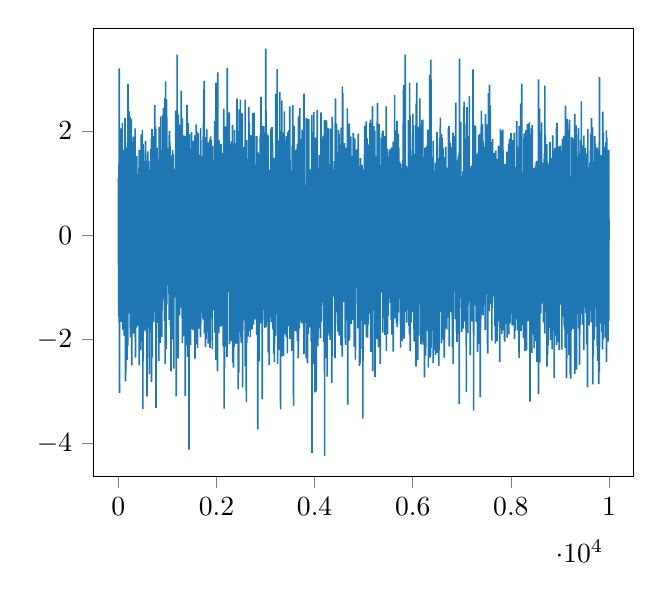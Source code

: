 % This file was created by matplotlib2tikz v0.6.17.
\begin{tikzpicture}

\definecolor{color0}{rgb}{0.122,0.467,0.706}

\begin{axis}[
xmin=-499.95, xmax=10498.95,
ymin=-4.634, ymax=3.971,
tick align=outside,
tick pos=left,
x grid style={white!69.02!black},
y grid style={white!69.02!black}
]
\addplot [semithick, color0, forget plot]
table {%
0 1.09
1 -0.573
2 0.381
3 -0.275
4 0.814
5 -0.764
6 -1.571
7 0.458
8 0.444
9 -1.331
10 -0.195
11 0.628
12 -1.522
13 -1.374
14 1.36
15 -0.538
16 1.569
17 0.891
18 3.202
19 -1.675
20 0.472
21 1.365
22 -2.03
23 -3.033
24 0.278
25 0.043
26 -0.026
27 0.56
28 1.771
29 -0.707
30 0.582
31 -0.123
32 -1.055
33 0.686
34 0.652
35 1.258
36 -0.408
37 -0.719
38 0.763
39 -0.697
40 -0.364
41 -0.284
42 -0.021
43 -1.131
44 1.108
45 -1.01
46 -0.311
47 -0.177
48 -0.417
49 2.05
50 0.929
51 0.027
52 -0.813
53 -0.504
54 0.073
55 0.095
56 1.188
57 0.08
58 -0.535
59 0.586
60 -1.481
61 -1.393
62 -0.36
63 -0.263
64 -0.419
65 -1.668
66 0.942
67 1.493
68 1.445
69 0.179
70 -0.438
71 -0.403
72 -0.146
73 -1.552
74 1.259
75 1.993
76 0.656
77 -0.473
78 -1.463
79 1.76
80 -1.303
81 2.154
82 0.979
83 0.547
84 -0.617
85 -0.681
86 -0.398
87 -0.078
88 1.249
89 -0.383
90 0.916
91 -0.047
92 -1.814
93 -0.312
94 0.826
95 0.922
96 1.621
97 -0.08
98 -0.355
99 0.446
100 1.638
101 1.173
102 0.996
103 -0.376
104 1.261
105 -0.95
106 -0.739
107 -0.967
108 0.155
109 0.497
110 -0.598
111 0.42
112 0.223
113 0.44
114 0.655
115 0.907
116 -1.25
117 -1.926
118 0.591
119 -0.995
120 0.17
121 0.136
122 -0.684
123 -1.899
124 0.068
125 0.298
126 -1.318
127 -0.532
128 1.104
129 1.3
130 -1.937
131 0.194
132 -0.425
133 -0.267
134 0.336
135 2.25
136 -0.165
137 0.287
138 1.037
139 -0.163
140 -0.436
141 -0.838
142 0.971
143 -0.583
144 1.679
145 0.025
146 -2.809
147 0.908
148 -0.094
149 -0.475
150 -2.646
151 0.764
152 0.225
153 -1.764
154 -0.354
155 0.315
156 -1.235
157 0.129
158 -0.7
159 0.412
160 -2.402
161 0.041
162 0.191
163 1.066
164 -0.401
165 0.535
166 1.083
167 -0.452
168 -0.054
169 -1.426
170 0.323
171 -0.058
172 -0.159
173 -0.16
174 0.357
175 -2.397
176 -0.5
177 -0.43
178 -0.064
179 0.119
180 -0.59
181 0.025
182 0.194
183 0.542
184 0.52
185 -0.597
186 0.208
187 1.776
188 -1.287
189 -0.073
190 -2.119
191 -0.195
192 -0.005
193 0.294
194 1.041
195 -0.784
196 -0.068
197 2.905
198 0.868
199 -1.488
200 0.089
201 0.853
202 -1.393
203 -0.619
204 0.012
205 -1.503
206 0.254
207 0.732
208 0.102
209 0.611
210 -0.24
211 1.046
212 -1.047
213 1.055
214 2.225
215 1.444
216 -0.359
217 1.933
218 0.359
219 -0.574
220 -0.174
221 0.364
222 -0.862
223 0.666
224 0.473
225 2.374
226 -0.359
227 0.585
228 -0.145
229 0.716
230 -0.774
231 0.283
232 0.152
233 0.449
234 0.876
235 -0.197
236 2.268
237 1.351
238 0.102
239 -0.165
240 -0.994
241 -0.935
242 -1.781
243 0.038
244 -1.951
245 1.184
246 -1.961
247 1.087
248 -1.207
249 -0.666
250 -0.389
251 1.084
252 0.868
253 -1.32
254 -0.459
255 0.583
256 1.494
257 1.774
258 -1.188
259 -0.885
260 2.124
261 0.338
262 0.721
263 2.228
264 -0.333
265 -1.547
266 -0.772
267 0.458
268 0.511
269 -0.779
270 0.386
271 0.716
272 -2.502
273 -0.385
274 -0.458
275 0.924
276 1.219
277 0.364
278 -0.237
279 0.298
280 0.568
281 -0.672
282 1.795
283 0.651
284 -0.776
285 -0.178
286 0.233
287 1.19
288 -0.071
289 -0.171
290 0.161
291 -0.337
292 0.314
293 0.207
294 -0.564
295 -0.681
296 0.953
297 -0.901
298 -1.293
299 -0.328
300 0.235
301 -0.776
302 -0.015
303 -0.838
304 -1.889
305 1.889
306 0.185
307 -0.546
308 0.897
309 -0.956
310 0.88
311 0.768
312 1.518
313 0.752
314 -0.431
315 -1.335
316 -0.524
317 0.01
318 0.852
319 0.155
320 -1.039
321 0.395
322 -0.758
323 -0.256
324 0.537
325 1.222
326 0.131
327 -0.307
328 -0.716
329 0.542
330 -0.171
331 -1.404
332 -0.387
333 0.871
334 -0.681
335 1.323
336 0.03
337 -1.791
338 0.424
339 -0.722
340 0.262
341 2.05
342 0.502
343 1.256
344 -1.96
345 -1.34
346 1.08
347 -1.622
348 0.492
349 -2.353
350 -1.003
351 0.361
352 0.44
353 -0.503
354 -0.417
355 0.453
356 1.231
357 0.688
358 -0.657
359 0.205
360 -0.425
361 -0.216
362 -1.593
363 -0.51
364 0.077
365 -0.744
366 -0.696
367 -0.952
368 0.295
369 -0.235
370 -0.105
371 -0.199
372 -1.777
373 -1.71
374 1.523
375 0.291
376 -0.903
377 0.799
378 0.566
379 0.422
380 -0.815
381 -1.744
382 -1.066
383 -0.679
384 -0.712
385 -1.424
386 -0.666
387 0.951
388 -1.031
389 0.463
390 1.172
391 0.787
392 -1.657
393 0.272
394 0.393
395 0.952
396 0.409
397 -0.349
398 0.624
399 -1.273
400 0.295
401 0.407
402 1.102
403 -0.195
404 -0.446
405 -0.084
406 0.6
407 0.909
408 0.883
409 -0.377
410 -0.99
411 0.072
412 0.471
413 -1.151
414 -1.734
415 -0.631
416 0.557
417 0.054
418 -0.134
419 0.499
420 -0.251
421 0.633
422 1.314
423 0.39
424 1.634
425 -2.499
426 -1.044
427 -0.7
428 0.799
429 -1.953
430 0.851
431 -1.616
432 -0.529
433 1.061
434 -0.591
435 -0.756
436 0.851
437 -1.483
438 -0.711
439 0.005
440 0.246
441 -1.598
442 1.304
443 -0.072
444 -1.03
445 -1.723
446 0.371
447 0.058
448 0.485
449 -0.79
450 -0.297
451 0.939
452 0.567
453 0.409
454 0.395
455 0.506
456 -2.208
457 0.109
458 -0.408
459 0.271
460 0.783
461 -0.953
462 -0.477
463 -1.48
464 0.633
465 -0.309
466 -1.353
467 1.932
468 -0.456
469 1.459
470 -0.563
471 -0.613
472 -0.606
473 1.888
474 -1.14
475 0.163
476 -0.624
477 -1.094
478 -0.303
479 0.883
480 -2.046
481 0.5
482 -0.824
483 -0.643
484 1.685
485 1.846
486 0.876
487 0.291
488 -0.489
489 2.018
490 -1.559
491 0.864
492 0.515
493 -0.472
494 -0.153
495 -1.417
496 -1.456
497 -1.017
498 -0.145
499 -0.828
500 -3.334
501 0.701
502 -1.21
503 1.614
504 -0.859
505 1.75
506 0.127
507 -0.476
508 0.077
509 -1.587
510 0.652
511 -0.873
512 -0.038
513 1.062
514 -1.864
515 -0.145
516 -0.987
517 1.091
518 1.2
519 -0.843
520 0.943
521 -0.656
522 0.758
523 -1.267
524 -0.396
525 0.668
526 -1.625
527 -0.547
528 -0.967
529 -0.208
530 1.421
531 -1.369
532 1.164
533 0.646
534 -1.44
535 0.635
536 -0.143
537 -1.163
538 -0.904
539 0.027
540 0.006
541 -1.758
542 -0.331
543 -0.101
544 0.165
545 0.436
546 -1.83
547 -0.082
548 -0.637
549 1.624
550 0.552
551 -0.968
552 1.808
553 0.153
554 -0.24
555 0.875
556 -1.629
557 -0.258
558 1.235
559 0.425
560 1.105
561 0.593
562 0.609
563 -0.59
564 0.163
565 0.569
566 -1.382
567 0.043
568 -0.629
569 0.142
570 -0.23
571 1.43
572 0.314
573 0.357
574 -1.874
575 0.624
576 0.305
577 -0.306
578 -1.555
579 -0.623
580 -0.239
581 0.767
582 1.333
583 -1.528
584 -0.026
585 -3.097
586 -0.6
587 1.211
588 0.273
589 -1.772
590 0.486
591 0.81
592 1.098
593 -1.019
594 0.965
595 -0.112
596 -1.02
597 -0.176
598 1.548
599 0.926
600 -0.876
601 -0.536
602 1.606
603 -0.539
604 -0.088
605 1.31
606 -1.316
607 -1.183
608 -0.332
609 -0.505
610 0.309
611 -0.134
612 -0.019
613 -0.796
614 0.331
615 1.422
616 -1.095
617 0.74
618 0.436
619 0.764
620 -0.476
621 1.101
622 -0.723
623 -0.384
624 1.242
625 -0.198
626 -0.58
627 0.363
628 -0.007
629 0.132
630 -0.061
631 -2.67
632 -0.526
633 -1.209
634 -0.047
635 -1.231
636 0.324
637 0.491
638 1.25
639 0.726
640 0.839
641 0.019
642 -1.856
643 -0.385
644 -0.491
645 0.091
646 0.886
647 1.056
648 0.394
649 -0.32
650 -0.821
651 -0.4
652 1.171
653 -0.304
654 0.156
655 -0.306
656 -1.716
657 -0.347
658 0.413
659 0.781
660 -1.45
661 1.651
662 1.232
663 -0.215
664 0.308
665 -0.545
666 0.19
667 -0.087
668 -1.365
669 -0.383
670 -0.465
671 1.373
672 -1.273
673 1.851
674 -2.815
675 0.384
676 1.065
677 -0.239
678 0.014
679 0.164
680 0.498
681 1.062
682 0.223
683 -0.584
684 1.012
685 1.327
686 2.034
687 0.454
688 0.622
689 -0.122
690 -1.36
691 -2.346
692 -0.383
693 -0.541
694 -0.483
695 0.613
696 -0.366
697 -0.225
698 -0.677
699 -1.092
700 1.899
701 -0.858
702 0.625
703 0.505
704 0.024
705 0.391
706 -1.192
707 -0.489
708 -0.559
709 -0.981
710 -1.44
711 0.775
712 -0.594
713 -1.457
714 -0.737
715 -0.397
716 -0.122
717 5.366e-05
718 -0.323
719 0.587
720 -1.672
721 1.322
722 -0.156
723 -0.897
724 -1.354
725 0.576
726 -0.069
727 0.856
728 -1.472
729 0.116
730 0.325
731 0.125
732 0.497
733 1.392
734 0.222
735 -0.249
736 0.194
737 -1.415
738 0.464
739 1.037
740 1.242
741 -0.347
742 -0.011
743 2.496
744 -1.459
745 1.748
746 0.571
747 1.825
748 -0.755
749 0.626
750 -1.0
751 -0.554
752 -0.785
753 2.09
754 -0.229
755 0.327
756 -1.154
757 -0.74
758 -0.482
759 -0.835
760 -0.556
761 2.032
762 -0.501
763 1.115
764 -0.593
765 0.007
766 -0.62
767 -3.314
768 0.347
769 -0.242
770 0.9
771 -1.316
772 -1.005
773 1.248
774 -1.965
775 -0.089
776 -0.85
777 0.591
778 0.832
779 1.258
780 -0.071
781 0.073
782 -0.961
783 -0.149
784 0.479
785 -0.147
786 -1.686
787 0.937
788 -0.216
789 1.677
790 0.265
791 1.231
792 -0.5
793 -0.576
794 -0.419
795 0.307
796 1.351
797 -1.648
798 -0.775
799 0.38
800 0.101
801 -0.61
802 0.165
803 0.654
804 0.205
805 0.443
806 -0.855
807 -1.28
808 0.732
809 0.267
810 0.512
811 0.659
812 -0.612
813 -0.715
814 0.33
815 -0.129
816 0.641
817 1.452
818 0.583
819 -0.662
820 -0.157
821 0.534
822 -1.639
823 -2.421
824 0.382
825 -1.794
826 0.288
827 0.752
828 0.059
829 0.799
830 0.026
831 0.868
832 1.034
833 2.076
834 -0.493
835 0.454
836 -0.839
837 0.776
838 1.044
839 -1.155
840 -1.176
841 1.836
842 1.698
843 -0.443
844 0.676
845 -0.582
846 0.483
847 1.105
848 0.395
849 -1.363
850 -1.447
851 -1.579
852 -1.919
853 -2.073
854 0.389
855 0.344
856 -0.621
857 -0.298
858 1.452
859 1.404
860 -0.11
861 -0.348
862 1.267
863 0.189
864 -0.425
865 2.278
866 -0.386
867 1.345
868 0.907
869 1.066
870 0.486
871 -0.741
872 1.121
873 1.537
874 -0.978
875 0.138
876 0.282
877 -0.809
878 -0.938
879 -1.155
880 0.288
881 1.611
882 -0.612
883 0.735
884 0.527
885 0.521
886 1.376
887 -1.952
888 -0.881
889 -0.109
890 0.895
891 1.63
892 0.087
893 0.492
894 -0.832
895 -0.144
896 0.161
897 -1.274
898 1.171
899 -0.108
900 -0.348
901 -0.769
902 0.894
903 -1.071
904 -1.207
905 1.221
906 0.25
907 -0.761
908 0.676
909 2.301
910 0.428
911 0.287
912 -1.231
913 1.15
914 0.54
915 0.26
916 0.17
917 2.443
918 1.075
919 0.432
920 0.54
921 0.498
922 0.164
923 -0.693
924 0.008
925 0.437
926 -0.485
927 0.219
928 1.497
929 -1.097
930 0.574
931 0.52
932 0.847
933 -0.336
934 0.558
935 -1.035
936 -0.919
937 0.38
938 1.139
939 1.055
940 1.586
941 -1.645
942 1.321
943 0.387
944 0.417
945 1.887
946 0.537
947 2.639
948 -0.484
949 -0.163
950 0.404
951 0.743
952 -0.636
953 -2.475
954 -0.649
955 1.803
956 0.089
957 0.473
958 -0.159
959 -1.627
960 -1.539
961 -0.561
962 1.192
963 2.952
964 1.514
965 -1.054
966 -0.357
967 -1.322
968 0.85
969 -2.19
970 -0.353
971 0.027
972 0.023
973 1.428
974 0.503
975 0.798
976 0.154
977 -0.229
978 0.245
979 -0.144
980 0.394
981 1.118
982 -0.82
983 0.791
984 2.603
985 1.392
986 -0.539
987 -1.334
988 0.271
989 0.329
990 -0.006
991 1.581
992 -0.832
993 1.145
994 -0.597
995 1.506
996 0.2
997 0.765
998 1.089
999 -0.223
1000 -0.724
1001 -0.266
1002 1.022
1003 1.262
1004 -0.397
1005 0.353
1006 0.179
1007 0.061
1008 0.582
1009 -0.775
1010 0.417
1011 -0.514
1012 -0.087
1013 0.534
1014 -0.419
1015 1.23
1016 1.667
1017 -0.733
1018 0.226
1019 -0.2
1020 1.642
1021 -0.962
1022 -0.435
1023 -0.392
1024 -0.005
1025 -0.027
1026 -0.219
1027 -0.795
1028 0.85
1029 1.094
1030 0.179
1031 -1.128
1032 1.058
1033 1.15
1034 0.597
1035 1.916
1036 -0.248
1037 -0.447
1038 -1.627
1039 -0.756
1040 0.873
1041 0.4
1042 1.995
1043 0.256
1044 -0.799
1045 -0.494
1046 -0.498
1047 -1.094
1048 0.007
1049 1.791
1050 0.609
1051 0.145
1052 1.632
1053 1.705
1054 0.093
1055 -1.191
1056 1.071
1057 -0.884
1058 -1.462
1059 -1.301
1060 1.146
1061 -1.75
1062 1.404
1063 -0.484
1064 0.042
1065 -0.586
1066 0.193
1067 -0.017
1068 -0.001
1069 1.158
1070 1.532
1071 -1.476
1072 -1.854
1073 -2.617
1074 -0.391
1075 -1.43
1076 1.171
1077 -0.508
1078 -1.464
1079 -0.878
1080 0.01
1081 -0.932
1082 -0.099
1083 0.941
1084 1.075
1085 -1.886
1086 -0.198
1087 -0.473
1088 -0.257
1089 -0.715
1090 0.411
1091 0.107
1092 -0.078
1093 0.19
1094 0.862
1095 -0.214
1096 -0.169
1097 0.278
1098 1.327
1099 -1.135
1100 -0.059
1101 -0.851
1102 0.729
1103 0.07
1104 -0.709
1105 0.466
1106 1.638
1107 -2.004
1108 -1.08
1109 1.246
1110 -0.024
1111 0.525
1112 1.557
1113 0.722
1114 -1.161
1115 0.564
1116 -1.419
1117 0.74
1118 1.028
1119 -0.161
1120 1.227
1121 1.539
1122 -0.429
1123 1.275
1124 0.641
1125 1.139
1126 1.088
1127 0.228
1128 0.46
1129 -1.391
1130 0.315
1131 -2.561
1132 0.695
1133 -1.06
1134 1.074
1135 -0.489
1136 -0.323
1137 0.523
1138 -1.194
1139 -0.555
1140 0.542
1141 -0.962
1142 1.127
1143 -0.577
1144 -0.35
1145 -1.175
1146 1.264
1147 0.661
1148 -1.017
1149 0.614
1150 0.894
1151 0.758
1152 0.38
1153 0.933
1154 -0.787
1155 -0.462
1156 0.753
1157 -0.684
1158 -0.168
1159 -0.217
1160 0.117
1161 -0.763
1162 0.966
1163 0.098
1164 -0.476
1165 -0.371
1166 -1.03
1167 0.0
1168 0.348
1169 -1.179
1170 1.306
1171 2.389
1172 -0.398
1173 1.399
1174 -0.428
1175 0.96
1176 0.253
1177 -0.154
1178 0.037
1179 1.081
1180 -3.093
1181 -0.915
1182 -0.756
1183 -0.242
1184 -0.379
1185 -0.375
1186 -0.804
1187 -0.097
1188 2.276
1189 0.894
1190 -1.094
1191 0.566
1192 -1.021
1193 -0.283
1194 0.328
1195 0.855
1196 0.893
1197 3.464
1198 -0.954
1199 0.239
1200 1.631
1201 1.739
1202 -0.182
1203 1.026
1204 -0.425
1205 1.811
1206 -1.144
1207 -0.321
1208 2.171
1209 0.014
1210 -0.745
1211 2.157
1212 0.509
1213 0.707
1214 -1.134
1215 -1.315
1216 -1.216
1217 0.052
1218 0.14
1219 -2.367
1220 2.318
1221 1.024
1222 -0.199
1223 -1.311
1224 -0.808
1225 0.917
1226 0.785
1227 0.992
1228 1.171
1229 0.206
1230 -0.239
1231 0.342
1232 0.133
1233 1.527
1234 0.61
1235 -0.127
1236 -1.47
1237 1.842
1238 -0.615
1239 -0.34
1240 0.363
1241 0.229
1242 -0.066
1243 0.287
1244 0.842
1245 2.123
1246 -0.072
1247 -1.541
1248 1.018
1249 0.835
1250 0.141
1251 -1.288
1252 0.646
1253 -0.499
1254 -0.777
1255 -0.885
1256 0.917
1257 0.298
1258 0.229
1259 -0.104
1260 -0.081
1261 -1.393
1262 1.128
1263 -0.097
1264 1.648
1265 0.035
1266 0.336
1267 0.225
1268 -0.431
1269 1.227
1270 1.098
1271 1.26
1272 1.206
1273 0.578
1274 -0.261
1275 1.239
1276 2.028
1277 -1.111
1278 0.421
1279 0.238
1280 -0.234
1281 0.236
1282 -1.012
1283 2.77
1284 0.245
1285 1.239
1286 -0.188
1287 -1.154
1288 0.371
1289 -0.324
1290 0.067
1291 0.045
1292 0.778
1293 0.418
1294 0.95
1295 -0.372
1296 1.6
1297 -1.369
1298 -0.961
1299 0.902
1300 -0.494
1301 -1.588
1302 -0.139
1303 -0.472
1304 -2.071
1305 2.241
1306 0.923
1307 0.692
1308 0.246
1309 0.477
1310 -1.47
1311 -0.24
1312 -0.702
1313 -0.165
1314 0.807
1315 -0.497
1316 -0.361
1317 -0.684
1318 -0.637
1319 0.659
1320 0.613
1321 -1.254
1322 0.214
1323 0.889
1324 0.195
1325 0.805
1326 -0.569
1327 -0.927
1328 -0.047
1329 0.288
1330 -0.672
1331 -1.942
1332 -0.753
1333 0.194
1334 1.912
1335 0.643
1336 0.395
1337 -0.284
1338 -0.233
1339 0.215
1340 0.012
1341 0.938
1342 0.091
1343 0.174
1344 0.188
1345 0.376
1346 -0.907
1347 -0.736
1348 0.649
1349 0.509
1350 0.039
1351 -0.112
1352 -0.738
1353 1.085
1354 -0.415
1355 0.101
1356 1.895
1357 1.317
1358 0.381
1359 1.354
1360 -0.945
1361 0.642
1362 1.752
1363 -3.09
1364 0.329
1365 1.013
1366 -0.898
1367 0.025
1368 1.696
1369 -0.762
1370 1.748
1371 -2.036
1372 -0.303
1373 1.229
1374 1.902
1375 -1.38
1376 0.502
1377 -0.002
1378 -1.085
1379 -0.706
1380 1.112
1381 0.487
1382 0.624
1383 -2.116
1384 -0.178
1385 1.314
1386 -0.322
1387 1.305
1388 -0.607
1389 0.701
1390 -0.411
1391 1.331
1392 -1.268
1393 0.949
1394 1.736
1395 0.823
1396 -1.227
1397 -0.634
1398 2.502
1399 -0.346
1400 0.263
1401 0.719
1402 -0.035
1403 0.374
1404 0.848
1405 -0.055
1406 0.013
1407 0.225
1408 2.002
1409 -0.549
1410 1.317
1411 0.261
1412 -2.337
1413 0.836
1414 -0.16
1415 1.434
1416 1.079
1417 -0.77
1418 2.15
1419 -0.537
1420 -0.443
1421 0.236
1422 -0.358
1423 0.704
1424 0.984
1425 -0.166
1426 0.232
1427 0.856
1428 -1.103
1429 0.651
1430 -1.407
1431 0.111
1432 -0.416
1433 -1.161
1434 -1.428
1435 -0.201
1436 -0.349
1437 1.65
1438 -1.684
1439 0.033
1440 -0.373
1441 -4.115
1442 -0.192
1443 0.695
1444 0.056
1445 1.938
1446 -1.406
1447 0.804
1448 0.938
1449 1.175
1450 -0.077
1451 -0.328
1452 -0.994
1453 0.469
1454 -0.566
1455 0.024
1456 0.296
1457 0.465
1458 -0.401
1459 0.406
1460 -0.508
1461 -1.626
1462 0.214
1463 0.42
1464 0.114
1465 1.303
1466 -0.715
1467 -0.223
1468 -0.109
1469 -1.733
1470 -0.526
1471 -2.109
1472 1.652
1473 0.037
1474 0.283
1475 0.993
1476 0.415
1477 -0.479
1478 1.039
1479 -1.201
1480 -0.501
1481 -0.535
1482 1.41
1483 0.621
1484 0.412
1485 0.641
1486 -0.265
1487 -0.909
1488 -1.033
1489 -0.007
1490 -0.189
1491 1.981
1492 0.072
1493 -1.798
1494 -0.106
1495 0.113
1496 -0.626
1497 -1.249
1498 -0.385
1499 0.606
1500 0.473
1501 -0.089
1502 -1.211
1503 0.024
1504 -0.393
1505 -0.962
1506 0.461
1507 1.795
1508 0.905
1509 0.469
1510 -0.802
1511 -1.265
1512 -0.044
1513 1.36
1514 -1.371
1515 0.19
1516 -1.722
1517 0.032
1518 -0.231
1519 -0.596
1520 -0.373
1521 -1.388
1522 0.331
1523 -1.829
1524 -0.284
1525 -0.111
1526 1.807
1527 -1.211
1528 0.935
1529 -0.717
1530 -0.479
1531 -0.754
1532 0.238
1533 -0.297
1534 0.825
1535 -1.369
1536 -0.658
1537 -1.132
1538 0.254
1539 -1.629
1540 -0.541
1541 1.492
1542 -0.247
1543 -1.696
1544 -0.177
1545 0.044
1546 -0.844
1547 1.659
1548 0.601
1549 -1.189
1550 0.356
1551 -1.303
1552 0.125
1553 1.514
1554 0.668
1555 1.284
1556 -0.65
1557 -0.931
1558 1.916
1559 0.045
1560 0.358
1561 1.726
1562 -2.37
1563 1.0
1564 0.685
1565 -0.681
1566 -0.243
1567 -0.363
1568 -0.284
1569 -0.483
1570 1.298
1571 0.639
1572 1.419
1573 -0.384
1574 -0.519
1575 -0.533
1576 -0.313
1577 -0.29
1578 0.034
1579 -0.19
1580 -0.673
1581 -1.32
1582 1.554
1583 -1.795
1584 -2.099
1585 0.778
1586 -0.724
1587 2.126
1588 -0.369
1589 0.923
1590 -1.177
1591 -0.045
1592 0.603
1593 -1.095
1594 -0.317
1595 -1.292
1596 1.121
1597 -0.072
1598 -0.444
1599 1.72
1600 0.156
1601 -1.176
1602 -1.171
1603 1.981
1604 -0.779
1605 -0.245
1606 0.023
1607 -1.025
1608 0.342
1609 -0.642
1610 0.197
1611 -1.787
1612 0.382
1613 -0.576
1614 0.386
1615 -2.163
1616 -0.212
1617 -0.159
1618 -0.21
1619 -0.667
1620 -0.002
1621 -1.149
1622 -1.176
1623 -1.673
1624 -0.966
1625 1.326
1626 -1.746
1627 1.951
1628 -0.088
1629 -0.686
1630 -0.747
1631 -0.779
1632 1.165
1633 -0.144
1634 -1.01
1635 -1.794
1636 -0.708
1637 0.05
1638 -0.571
1639 -0.245
1640 0.74
1641 0.214
1642 -0.51
1643 -0.679
1644 -0.068
1645 0.209
1646 -0.335
1647 -0.76
1648 0.023
1649 -0.013
1650 1.14
1651 -0.367
1652 -1.194
1653 -0.66
1654 0.71
1655 -0.702
1656 0.917
1657 0.609
1658 -0.079
1659 -0.827
1660 -0.468
1661 0.774
1662 0.365
1663 -0.326
1664 -1.362
1665 0.184
1666 0.049
1667 -0.201
1668 1.54
1669 0.534
1670 0.16
1671 -0.345
1672 1.148
1673 -0.616
1674 1.417
1675 -1.96
1676 -1.406
1677 2.053
1678 1.178
1679 0.125
1680 -1.002
1681 -0.286
1682 -1.709
1683 0.68
1684 -0.956
1685 0.05
1686 0.601
1687 1.323
1688 0.293
1689 -0.156
1690 -0.995
1691 -0.528
1692 0.518
1693 0.443
1694 0.587
1695 1.014
1696 -0.597
1697 1.517
1698 0.595
1699 0.431
1700 -1.322
1701 -0.946
1702 -0.284
1703 -0.562
1704 0.431
1705 0.731
1706 0.555
1707 -0.972
1708 -0.217
1709 -0.353
1710 -1.261
1711 0.6
1712 0.652
1713 0.178
1714 -0.429
1715 0.746
1716 -1.234
1717 -0.142
1718 1.025
1719 -1.025
1720 -1.483
1721 -0.591
1722 -1.588
1723 -0.735
1724 -1.238
1725 0.795
1726 -0.364
1727 -1.623
1728 0.355
1729 -0.49
1730 1.9
1731 0.366
1732 0.35
1733 1.207
1734 -0.003
1735 2.155
1736 -0.284
1737 -0.654
1738 2.804
1739 0.819
1740 0.484
1741 1.03
1742 -0.579
1743 -0.154
1744 -0.497
1745 -1.06
1746 -0.715
1747 1.025
1748 0.116
1749 2.959
1750 0.413
1751 0.317
1752 2.177
1753 0.714
1754 1.109
1755 -1.884
1756 -0.205
1757 -1.478
1758 0.239
1759 0.29
1760 -0.736
1761 -0.559
1762 -1.287
1763 -0.7
1764 0.439
1765 0.557
1766 -0.419
1767 1.506
1768 -0.329
1769 -1.109
1770 -0.006
1771 -0.519
1772 0.268
1773 0.113
1774 0.725
1775 -0.125
1776 -0.263
1777 -2.145
1778 -1.017
1779 1.882
1780 0.49
1781 -0.477
1782 0.758
1783 1.358
1784 0.57
1785 -1.993
1786 -1.118
1787 -1.475
1788 -0.625
1789 1.014
1790 -0.218
1791 0.388
1792 -0.338
1793 -1.05
1794 -1.201
1795 -1.529
1796 -0.201
1797 0.323
1798 1.158
1799 -1.76
1800 0.83
1801 -0.835
1802 0.107
1803 1.165
1804 2.029
1805 -1.381
1806 0.189
1807 0.279
1808 0.737
1809 -0.279
1810 1.297
1811 0.289
1812 -1.851
1813 -1.179
1814 -0.416
1815 -0.646
1816 -1.477
1817 1.018
1818 -0.329
1819 0.846
1820 -1.406
1821 -0.508
1822 -1.749
1823 -1.479
1824 0.058
1825 -0.359
1826 -0.5
1827 -1.161
1828 -0.601
1829 -2.083
1830 0.394
1831 0.875
1832 1.231
1833 -0.729
1834 1.099
1835 1.142
1836 -0.808
1837 -0.202
1838 -1.0
1839 -0.357
1840 1.78
1841 0.293
1842 -1.541
1843 1.098
1844 0.522
1845 0.126
1846 -0.734
1847 0.313
1848 -0.989
1849 0.304
1850 -0.801
1851 0.977
1852 0.83
1853 -1.061
1854 0.316
1855 0.365
1856 0.771
1857 -0.391
1858 0.243
1859 -1.547
1860 -0.001
1861 0.575
1862 1.053
1863 1.107
1864 -1.436
1865 0.418
1866 -2.163
1867 1.443
1868 1.838
1869 0.728
1870 -0.88
1871 1.028
1872 -0.439
1873 -0.504
1874 -0.752
1875 -1.594
1876 -0.125
1877 1.152
1878 1.23
1879 1.895
1880 -0.585
1881 0.574
1882 0.363
1883 -0.964
1884 -0.235
1885 -0.409
1886 0.277
1887 -1.541
1888 -0.966
1889 0.762
1890 1.081
1891 0.109
1892 0.057
1893 -0.085
1894 1.828
1895 -0.396
1896 0.683
1897 1.289
1898 -0.855
1899 -1.022
1900 0.297
1901 -0.83
1902 1.655
1903 -0.339
1904 -0.451
1905 -0.575
1906 -0.47
1907 -0.528
1908 -0.967
1909 -0.24
1910 -0.666
1911 0.794
1912 -1.712
1913 1.201
1914 -0.215
1915 -2.19
1916 -0.333
1917 1.081
1918 -0.241
1919 0.856
1920 1.715
1921 0.771
1922 1.111
1923 0.349
1924 0.156
1925 0.767
1926 -0.628
1927 -1.21
1928 -1.178
1929 0.063
1930 0.769
1931 -1.166
1932 -1.438
1933 -1.059
1934 -1.269
1935 -0.081
1936 0.378
1937 0.207
1938 -1.057
1939 1.342
1940 -0.233
1941 -0.614
1942 0.748
1943 -1.298
1944 1.444
1945 0.342
1946 -0.032
1947 -0.989
1948 0.4
1949 -0.727
1950 0.504
1951 -1.367
1952 -0.097
1953 -0.711
1954 1.211
1955 -0.566
1956 -0.146
1957 -0.628
1958 -0.3
1959 0.249
1960 -0.487
1961 -0.944
1962 -0.22
1963 0.467
1964 2.09
1965 -0.176
1966 0.232
1967 2.192
1968 0.586
1969 -0.786
1970 -1.872
1971 -0.282
1972 0.215
1973 -0.372
1974 0.154
1975 -0.426
1976 0.756
1977 1.043
1978 -0.559
1979 -0.247
1980 0.813
1981 0.666
1982 -1.58
1983 0.025
1984 0.604
1985 0.858
1986 -0.448
1987 2.92
1988 0.173
1989 -0.482
1990 -1.217
1991 -2.401
1992 2.312
1993 -0.306
1994 -0.05
1995 0.792
1996 -0.384
1997 0.379
1998 -0.051
1999 0.27
2000 1.102
2001 -0.923
2002 -0.083
2003 0.539
2004 -1.078
2005 0.996
2006 -0.689
2007 -1.252
2008 2.145
2009 0.169
2010 -1.084
2011 -0.172
2012 -2.058
2013 -0.765
2014 -0.399
2015 0.862
2016 -0.228
2017 -0.476
2018 -1.971
2019 -2.613
2020 0.546
2021 -1.997
2022 0.922
2023 2.734
2024 1.306
2025 -0.352
2026 3.123
2027 -1.647
2028 -1.265
2029 -1.865
2030 0.62
2031 -0.595
2032 0.403
2033 0.735
2034 0.18
2035 1.196
2036 -1.271
2037 0.006
2038 0.322
2039 0.101
2040 -1.364
2041 0.898
2042 1.098
2043 0.77
2044 -1.328
2045 -0.073
2046 1.022
2047 0.334
2048 -1.648
2049 -1.88
2050 -0.174
2051 -0.205
2052 0.382
2053 1.817
2054 0.508
2055 0.341
2056 0.579
2057 0.455
2058 -0.801
2059 1.16
2060 1.175
2061 1.09
2062 0.969
2063 -0.455
2064 0.2
2065 1.064
2066 0.796
2067 0.384
2068 -0.023
2069 0.331
2070 -0.306
2071 -0.75
2072 -0.16
2073 -0.062
2074 1.658
2075 -1.755
2076 -0.374
2077 -0.346
2078 0.41
2079 -1.447
2080 -0.715
2081 0.181
2082 0.036
2083 -0.795
2084 0.459
2085 0.185
2086 -0.715
2087 1.018
2088 0.965
2089 0.554
2090 -0.937
2091 1.747
2092 0.093
2093 -0.046
2094 -1.748
2095 -0.21
2096 -1.064
2097 1.244
2098 -0.209
2099 0.221
2100 0.931
2101 0.618
2102 0.464
2103 -0.824
2104 0.687
2105 0.156
2106 -0.237
2107 -0.66
2108 -1.717
2109 1.576
2110 -0.614
2111 -0.444
2112 -0.553
2113 0.621
2114 -1.74
2115 -0.126
2116 -0.893
2117 -0.272
2118 -0.896
2119 0.782
2120 -0.688
2121 -0.081
2122 0.447
2123 -0.895
2124 -0.564
2125 1.139
2126 -0.709
2127 0.647
2128 0.121
2129 1.148
2130 0.136
2131 -1.076
2132 0.632
2133 -0.836
2134 -1.114
2135 -0.991
2136 -2.136
2137 0.915
2138 -0.578
2139 -0.515
2140 0.405
2141 1.499
2142 -0.006
2143 0.54
2144 -0.533
2145 -0.801
2146 -0.188
2147 0.841
2148 -1.172
2149 2.421
2150 -0.109
2151 -1.139
2152 0.766
2153 0.965
2154 -1.104
2155 -0.724
2156 -3.332
2157 0.123
2158 1.229
2159 -0.393
2160 -1.055
2161 0.203
2162 -1.262
2163 -0.332
2164 -2.547
2165 -0.471
2166 0.203
2167 0.082
2168 -1.5
2169 0.81
2170 -0.759
2171 -0.929
2172 1.248
2173 -0.6
2174 -0.22
2175 0.462
2176 0.121
2177 0.248
2178 -0.063
2179 0.12
2180 -2.14
2181 0.485
2182 -0.703
2183 -0.563
2184 2.085
2185 0.438
2186 -0.696
2187 -1.142
2188 -0.948
2189 0.63
2190 0.476
2191 -0.716
2192 0.062
2193 0.318
2194 -1.516
2195 1.092
2196 1.839
2197 -0.744
2198 -0.349
2199 1.8
2200 0.587
2201 -0.05
2202 -0.719
2203 -0.078
2204 -1.112
2205 0.458
2206 -0.137
2207 -0.74
2208 0.107
2209 1.08
2210 -1.104
2211 -0.843
2212 0.405
2213 0.376
2214 1.415
2215 -2.336
2216 0.548
2217 -0.685
2218 1.821
2219 3.204
2220 0.982
2221 0.391
2222 -0.735
2223 -0.343
2224 0.24
2225 -1.101
2226 0.889
2227 0.33
2228 0.772
2229 -0.573
2230 -0.483
2231 -0.192
2232 1.023
2233 1.546
2234 0.305
2235 0.092
2236 0.237
2237 1.085
2238 -1.043
2239 -0.651
2240 0.172
2241 0.164
2242 -0.783
2243 -0.37
2244 0.04
2245 0.644
2246 -0.257
2247 0.556
2248 1.187
2249 -0.479
2250 -0.585
2251 0.678
2252 -0.052
2253 -0.413
2254 -0.162
2255 1.874
2256 -0.333
2257 2.134
2258 -1.096
2259 0.543
2260 2.356
2261 -0.33
2262 -0.408
2263 1.622
2264 -1.341
2265 -2.098
2266 -0.035
2267 1.325
2268 0.593
2269 -0.998
2270 0.85
2271 -0.524
2272 -0.638
2273 -1.132
2274 -0.418
2275 -1.616
2276 -1.739
2277 0.339
2278 -0.174
2279 -0.29
2280 -1.645
2281 -1.125
2282 -0.604
2283 -0.392
2284 -1.136
2285 -1.083
2286 -1.816
2287 -0.28
2288 1.374
2289 -0.621
2290 -1.322
2291 -0.039
2292 0.761
2293 -1.274
2294 -0.648
2295 0.138
2296 1.164
2297 0.207
2298 1.739
2299 -0.21
2300 -0.736
2301 -0.253
2302 -0.052
2303 1.801
2304 -0.374
2305 -2.037
2306 -0.647
2307 0.135
2308 -0.99
2309 -0.601
2310 -0.803
2311 0.996
2312 0.733
2313 -0.698
2314 -1.081
2315 -1.666
2316 0.438
2317 -0.502
2318 0.656
2319 -0.189
2320 0.593
2321 1.061
2322 -0.518
2323 0.634
2324 1.515
2325 2.115
2326 -0.634
2327 0.687
2328 -0.518
2329 -2.449
2330 -1.367
2331 0.607
2332 -0.095
2333 -0.25
2334 -0.211
2335 -0.688
2336 -0.184
2337 0.055
2338 -0.295
2339 1.754
2340 0.102
2341 -1.075
2342 -0.052
2343 -0.474
2344 -0.108
2345 -0.197
2346 -2.541
2347 -1.343
2348 0.614
2349 0.151
2350 -0.763
2351 0.44
2352 0.092
2353 -0.52
2354 0.829
2355 0.609
2356 0.44
2357 -0.204
2358 -2.143
2359 0.483
2360 -0.434
2361 0.751
2362 -1.944
2363 1.433
2364 1.035
2365 -1.215
2366 0.5
2367 -1.171
2368 -2.089
2369 -0.162
2370 2.015
2371 -0.736
2372 -0.695
2373 -0.477
2374 1.1
2375 0.542
2376 -1.469
2377 0.278
2378 0.406
2379 -0.645
2380 0.671
2381 0.211
2382 -0.837
2383 -0.115
2384 0.216
2385 -1.713
2386 -0.551
2387 0.475
2388 0.542
2389 0.189
2390 -0.057
2391 -1.138
2392 1.767
2393 0.321
2394 -0.967
2395 0.362
2396 -0.477
2397 -0.713
2398 -1.238
2399 0.314
2400 0.223
2401 0.837
2402 -0.883
2403 0.194
2404 -0.253
2405 -0.028
2406 1.193
2407 -0.389
2408 -2.085
2409 -1.445
2410 -0.777
2411 -0.894
2412 -1.396
2413 0.106
2414 0.235
2415 -0.235
2416 0.574
2417 1.535
2418 0.597
2419 2.622
2420 0.552
2421 -1.744
2422 0.695
2423 -0.052
2424 0.475
2425 0.24
2426 -0.385
2427 0.093
2428 -1.553
2429 -1.171
2430 -1.291
2431 -0.08
2432 -0.252
2433 0.962
2434 1.381
2435 0.53
2436 -0.738
2437 -0.68
2438 0.415
2439 -0.51
2440 1.802
2441 -2.963
2442 0.225
2443 -1.296
2444 -1.759
2445 0.667
2446 1.989
2447 -0.139
2448 -0.368
2449 0.157
2450 -0.953
2451 -0.086
2452 0.541
2453 0.878
2454 -0.78
2455 -0.157
2456 -2.641
2457 -0.509
2458 1.272
2459 0.161
2460 -1.03
2461 0.944
2462 2.411
2463 -0.239
2464 1.117
2465 -0.815
2466 0.911
2467 -1.298
2468 0.44
2469 0.971
2470 0.056
2471 1.083
2472 -1.734
2473 0.179
2474 -1.852
2475 -0.247
2476 -1.187
2477 -0.012
2478 0.355
2479 -0.465
2480 0.516
2481 0.769
2482 -0.682
2483 0.535
2484 -0.694
2485 0.527
2486 2.601
2487 0.801
2488 -0.45
2489 0.127
2490 -1.676
2491 -0.432
2492 0.903
2493 1.812
2494 1.303
2495 0.636
2496 -1.023
2497 -0.806
2498 0.466
2499 -0.983
2500 -1.059
2501 -2.062
2502 0.529
2503 0.188
2504 1.274
2505 -0.028
2506 -0.13
2507 -1.623
2508 -0.614
2509 -0.584
2510 -0.785
2511 -0.103
2512 -1.386
2513 1.023
2514 0.069
2515 2.339
2516 -0.078
2517 0.603
2518 -0.026
2519 -0.683
2520 0.943
2521 2.145
2522 -1.425
2523 -1.497
2524 -0.361
2525 2.326
2526 0.717
2527 -0.337
2528 -1.16
2529 1.025
2530 0.097
2531 -1.176
2532 -2.921
2533 0.007
2534 -0.536
2535 1.024
2536 -0.625
2537 1.111
2538 -1.83
2539 0.535
2540 -0.214
2541 1.336
2542 0.75
2543 0.552
2544 -0.727
2545 -1.428
2546 0.691
2547 -1.638
2548 -0.211
2549 -0.333
2550 -1.044
2551 -0.848
2552 0.037
2553 0.744
2554 1.371
2555 -0.447
2556 -0.103
2557 -0.87
2558 -1.6
2559 1.523
2560 -1.041
2561 0.699
2562 -0.405
2563 1.692
2564 1.082
2565 -0.351
2566 0.697
2567 1.221
2568 -0.127
2569 0.629
2570 1.13
2571 -0.295
2572 0.524
2573 0.114
2574 -0.033
2575 -0.704
2576 0.955
2577 -0.276
2578 -0.962
2579 -0.94
2580 1.441
2581 0.616
2582 -0.104
2583 2.6
2584 0.044
2585 0.461
2586 -2.519
2587 0.084
2588 -0.255
2589 0.252
2590 -0.365
2591 0.608
2592 0.671
2593 -1.238
2594 0.795
2595 -1.38
2596 -0.438
2597 0.013
2598 -0.476
2599 0.686
2600 0.887
2601 -0.831
2602 0.612
2603 -1.051
2604 0.092
2605 -0.47
2606 0.293
2607 -1.062
2608 -3.211
2609 0.063
2610 0.663
2611 -0.369
2612 1.821
2613 -0.974
2614 -0.938
2615 0.256
2616 0.604
2617 -0.639
2618 -2.067
2619 0.031
2620 0.605
2621 -0.311
2622 -0.058
2623 1.383
2624 1.212
2625 -0.939
2626 -0.681
2627 0.605
2628 -0.537
2629 -1.234
2630 0.213
2631 0.025
2632 0.212
2633 0.486
2634 -0.269
2635 0.357
2636 0.32
2637 1.294
2638 1.117
2639 -0.33
2640 -1.435
2641 -1.2
2642 -1.82
2643 0.156
2644 -1.95
2645 -1.427
2646 0.822
2647 1.458
2648 -1.809
2649 -0.519
2650 0.221
2651 -0.517
2652 -0.125
2653 0.208
2654 1.47
2655 -0.51
2656 0.354
2657 2.459
2658 0.89
2659 -0.058
2660 0.069
2661 -0.032
2662 0.973
2663 0.931
2664 -1.131
2665 0.079
2666 0.084
2667 -1.823
2668 -0.285
2669 2.16
2670 -1.021
2671 -0.38
2672 -1.838
2673 -0.747
2674 0.426
2675 -0.364
2676 1.215
2677 -1.83
2678 0.365
2679 -0.132
2680 0.209
2681 0.052
2682 -0.198
2683 0.643
2684 0.197
2685 0.194
2686 0.105
2687 0.508
2688 1.099
2689 -0.719
2690 -1.961
2691 -0.605
2692 -0.388
2693 1.104
2694 -0.532
2695 0.696
2696 -0.174
2697 -0.155
2698 1.241
2699 1.41
2700 -0.648
2701 -0.72
2702 0.614
2703 0.533
2704 1.919
2705 -0.57
2706 0.769
2707 -1.515
2708 0.306
2709 0.425
2710 0.467
2711 -1.347
2712 -0.816
2713 -0.912
2714 0.94
2715 -0.159
2716 0.809
2717 -1.391
2718 0.182
2719 0.634
2720 -0.153
2721 -0.382
2722 0.806
2723 1.333
2724 -0.856
2725 -1.81
2726 -0.738
2727 -0.554
2728 -0.657
2729 -1.015
2730 -0.63
2731 -0.319
2732 -0.272
2733 0.602
2734 -1.109
2735 0.653
2736 0.938
2737 1.269
2738 2.339
2739 0.212
2740 -0.229
2741 1.585
2742 1.364
2743 1.732
2744 1.011
2745 0.811
2746 -0.36
2747 0.068
2748 1.2
2749 -1.12
2750 -1.162
2751 0.949
2752 0.245
2753 -0.012
2754 -1.717
2755 0.794
2756 0.938
2757 0.983
2758 0.109
2759 0.094
2760 0.121
2761 -0.825
2762 0.167
2763 -0.72
2764 0.146
2765 -0.358
2766 0.44
2767 2.352
2768 0.422
2769 -1.176
2770 -0.493
2771 1.517
2772 -0.296
2773 -1.624
2774 -0.241
2775 -1.11
2776 -0.466
2777 1.9
2778 -0.028
2779 -1.516
2780 0.023
2781 1.08
2782 -1.431
2783 -0.632
2784 0.241
2785 0.618
2786 -1.607
2787 -0.675
2788 0.984
2789 -0.816
2790 0.537
2791 0.207
2792 -0.074
2793 -0.415
2794 0.586
2795 0.871
2796 -1.515
2797 -0.062
2798 -0.598
2799 0.175
2800 1.141
2801 -0.055
2802 0.555
2803 0.362
2804 -0.228
2805 1.055
2806 -0.913
2807 1.352
2808 -0.507
2809 -1.196
2810 0.983
2811 -1.267
2812 0.102
2813 1.183
2814 -1.545
2815 0.323
2816 -0.271
2817 -1.914
2818 0.647
2819 -0.138
2820 1.029
2821 1.902
2822 -0.951
2823 0.857
2824 0.846
2825 -0.827
2826 0.697
2827 -0.564
2828 -0.603
2829 -1.322
2830 0.417
2831 0.143
2832 0.05
2833 1.345
2834 -0.584
2835 1.275
2836 -1.157
2837 -0.167
2838 0.049
2839 -1.303
2840 -1.113
2841 -3.728
2842 -0.224
2843 0.161
2844 0.684
2845 1.027
2846 0.568
2847 1.586
2848 0.784
2849 0.004
2850 0.038
2851 -1.173
2852 1.257
2853 1.296
2854 0.396
2855 0.279
2856 -0.915
2857 -1.513
2858 0.401
2859 -0.35
2860 1.091
2861 -0.048
2862 0.551
2863 0.734
2864 -1.293
2865 -0.029
2866 0.11
2867 0.725
2868 -0.37
2869 -0.106
2870 1.555
2871 -2.425
2872 1.118
2873 0.627
2874 -1.116
2875 0.676
2876 -0.013
2877 -1.116
2878 -0.966
2879 0.389
2880 0.347
2881 1.561
2882 -1.235
2883 1.477
2884 -1.393
2885 -1.151
2886 0.084
2887 -0.687
2888 0.614
2889 1.873
2890 -0.568
2891 1.382
2892 1.783
2893 0.067
2894 -1.692
2895 1.44
2896 1.922
2897 -0.255
2898 0.55
2899 1.008
2900 -0.302
2901 1.608
2902 -0.076
2903 -0.702
2904 0.821
2905 0.977
2906 -0.826
2907 -0.596
2908 2.655
2909 1.312
2910 1.079
2911 0.952
2912 -0.69
2913 0.094
2914 -0.679
2915 0.864
2916 0.006
2917 1.638
2918 0.088
2919 -0.955
2920 -1.083
2921 0.284
2922 1.273
2923 0.385
2924 -1.129
2925 -0.948
2926 -0.283
2927 2.092
2928 1.573
2929 -0.345
2930 0.686
2931 -3.146
2932 -0.962
2933 0.708
2934 1.146
2935 -0.192
2936 -0.953
2937 1.0
2938 -1.752
2939 -0.455
2940 -1.141
2941 -0.833
2942 0.243
2943 0.059
2944 2.027
2945 -0.75
2946 -0.698
2947 -1.435
2948 0.386
2949 1.177
2950 -0.944
2951 -1.026
2952 -0.171
2953 1.142
2954 -0.377
2955 -1.092
2956 1.965
2957 0.954
2958 2.092
2959 0.522
2960 0.731
2961 -0.411
2962 -0.788
2963 1.969
2964 -0.906
2965 0.068
2966 -0.538
2967 0.163
2968 1.151
2969 -0.21
2970 -0.143
2971 -0.674
2972 0.707
2973 0.156
2974 -0.436
2975 0.237
2976 -0.901
2977 -0.327
2978 1.605
2979 -0.829
2980 -0.199
2981 -0.106
2982 0.102
2983 0.4
2984 1.039
2985 -1.782
2986 -0.613
2987 0.01
2988 0.047
2989 1.099
2990 0.249
2991 0.457
2992 0.668
2993 -1.3
2994 0.197
2995 -0.362
2996 -1.121
2997 0.396
2998 -0.991
2999 -1.209
3000 -0.613
3001 1.157
3002 -0.47
3003 3.579
3004 -0.387
3005 -0.334
3006 -1.621
3007 2.48
3008 1.867
3009 -0.902
3010 -1.76
3011 -0.033
3012 0.829
3013 0.148
3014 -0.006
3015 -0.731
3016 -0.796
3017 0.492
3018 0.713
3019 -0.096
3020 -1.669
3021 -0.29
3022 -0.002
3023 -0.89
3024 1.163
3025 -0.24
3026 1.954
3027 1.43
3028 -0.114
3029 0.331
3030 1.095
3031 -0.657
3032 0.741
3033 0.035
3034 -0.188
3035 -0.066
3036 -0.209
3037 -1.103
3038 -0.176
3039 0.798
3040 0.981
3041 1.707
3042 -1.273
3043 -0.564
3044 -0.979
3045 1.098
3046 -1.043
3047 0.856
3048 0.868
3049 -0.425
3050 -0.316
3051 1.915
3052 0.067
3053 -2.249
3054 -0.144
3055 1.528
3056 0.712
3057 -0.076
3058 0.206
3059 0.009
3060 -0.209
3061 -0.002
3062 0.916
3063 -0.474
3064 -0.46
3065 -1.116
3066 -0.806
3067 0.981
3068 -0.679
3069 1.14
3070 -1.79
3071 -1.054
3072 0.413
3073 -2.495
3074 -0.538
3075 1.245
3076 0.346
3077 -0.083
3078 -0.836
3079 1.027
3080 -0.835
3081 -1.191
3082 0.253
3083 0.457
3084 -0.625
3085 0.576
3086 0.079
3087 0.599
3088 -0.942
3089 1.254
3090 -0.211
3091 -0.01
3092 0.306
3093 0.157
3094 -0.184
3095 0.021
3096 -1.572
3097 0.824
3098 -1.376
3099 -0.885
3100 -0.108
3101 0.918
3102 -0.059
3103 0.069
3104 0.033
3105 0.032
3106 -0.814
3107 -0.493
3108 -0.488
3109 2.043
3110 -0.836
3111 -0.105
3112 -1.242
3113 0.2
3114 -0.886
3115 -0.987
3116 0.902
3117 -0.483
3118 0.392
3119 -1.67
3120 0.603
3121 0.168
3122 -1.007
3123 -0.835
3124 1.061
3125 -0.961
3126 -0.526
3127 -0.329
3128 0.517
3129 -0.49
3130 2.073
3131 -1.075
3132 -0.301
3133 1.839
3134 0.166
3135 -0.628
3136 0.323
3137 1.703
3138 -0.178
3139 -1.628
3140 -1.643
3141 -1.238
3142 1.782
3143 -1.809
3144 -0.187
3145 -0.005
3146 0.11
3147 0.389
3148 -0.44
3149 -0.559
3150 -0.398
3151 1.196
3152 -1.297
3153 0.226
3154 1.127
3155 1.185
3156 -0.84
3157 -0.266
3158 -0.64
3159 -0.421
3160 0.643
3161 -0.189
3162 0.153
3163 -0.139
3164 -0.505
3165 -0.093
3166 0.687
3167 -0.276
3168 -2.273
3169 1.483
3170 -1.01
3171 -0.504
3172 -0.044
3173 -0.027
3174 -0.215
3175 -0.139
3176 1.058
3177 -1.806
3178 -1.228
3179 0.592
3180 -2.432
3181 -1.606
3182 0.58
3183 -0.362
3184 0.386
3185 -0.123
3186 -1.642
3187 -0.902
3188 0.409
3189 -0.453
3190 0.401
3191 1.354
3192 -0.16
3193 -0.213
3194 0.263
3195 -0.079
3196 1.225
3197 0.353
3198 -0.31
3199 0.624
3200 -1.143
3201 -1.931
3202 -0.813
3203 0.735
3204 0.428
3205 -0.982
3206 -0.88
3207 0.353
3208 2.714
3209 -0.428
3210 -0.236
3211 -0.662
3212 -0.155
3213 -0.327
3214 -0.439
3215 0.321
3216 1.354
3217 0.578
3218 0.223
3219 0.519
3220 0.506
3221 -0.621
3222 0.311
3223 -1.274
3224 0.366
3225 0.259
3226 0.937
3227 2.632
3228 0.3
3229 -0.316
3230 -0.097
3231 0.007
3232 -0.362
3233 2.402
3234 0.678
3235 0.772
3236 3.187
3237 1.961
3238 -0.605
3239 -0.947
3240 0.991
3241 -1.512
3242 -0.65
3243 1.365
3244 1.642
3245 0.316
3246 -2.47
3247 -1.76
3248 0.126
3249 0.666
3250 -0.209
3251 0.448
3252 -0.415
3253 -0.242
3254 -0.074
3255 1.665
3256 0.224
3257 1.818
3258 0.742
3259 -0.002
3260 0.875
3261 0.134
3262 -2.202
3263 -0.557
3264 -1.919
3265 1.227
3266 -2.078
3267 -0.607
3268 0.152
3269 1.816
3270 -1.069
3271 1.211
3272 0.636
3273 -1.15
3274 -0.433
3275 0.857
3276 0.346
3277 0.135
3278 -0.315
3279 -1.775
3280 0.04
3281 -0.242
3282 0.243
3283 -1.227
3284 -0.835
3285 -2.187
3286 -1.267
3287 1.677
3288 -0.76
3289 -0.631
3290 -1.361
3291 1.833
3292 2.75
3293 -1.348
3294 0.806
3295 0.289
3296 -1.016
3297 0.876
3298 0.596
3299 1.451
3300 -1.198
3301 0.974
3302 -1.119
3303 0.198
3304 -1.749
3305 -0.131
3306 -3.345
3307 0.104
3308 -1.31
3309 0.258
3310 -0.869
3311 1.08
3312 -0.475
3313 1.49
3314 0.004
3315 0.662
3316 -0.25
3317 0.051
3318 0.173
3319 -0.668
3320 -0.731
3321 -0.61
3322 2.004
3323 0.881
3324 -0.754
3325 0.866
3326 -0.047
3327 -2.331
3328 -1.379
3329 -1.061
3330 -0.803
3331 1.556
3332 0.556
3333 2.586
3334 -0.798
3335 0.37
3336 0.436
3337 0.219
3338 0.214
3339 0.613
3340 -0.141
3341 0.808
3342 -0.218
3343 -0.69
3344 -1.426
3345 -1.006
3346 0.093
3347 0.726
3348 -0.336
3349 0.074
3350 1.091
3351 1.969
3352 -0.533
3353 -0.753
3354 -0.845
3355 -1.076
3356 0.269
3357 -0.464
3358 -1.369
3359 0.112
3360 -0.004
3361 0.551
3362 0.267
3363 -1.527
3364 -1.915
3365 -0.413
3366 -2.319
3367 0.277
3368 -1.299
3369 0.58
3370 -0.166
3371 -0.767
3372 0.097
3373 -0.129
3374 -0.151
3375 -0.565
3376 0.082
3377 -0.438
3378 0.051
3379 1.526
3380 -0.104
3381 -1.798
3382 0.325
3383 -0.435
3384 2.376
3385 -1.153
3386 0.198
3387 -1.241
3388 0.027
3389 -0.726
3390 1.038
3391 -1.163
3392 -0.53
3393 -0.933
3394 -1.057
3395 0.289
3396 -1.163
3397 -0.32
3398 -1.904
3399 -1.853
3400 0.363
3401 0.645
3402 -0.038
3403 0.777
3404 -0.216
3405 0.073
3406 -0.126
3407 0.127
3408 0.386
3409 -0.004
3410 -0.424
3411 -0.004
3412 -0.225
3413 0.178
3414 0.396
3415 -0.627
3416 0.964
3417 0.761
3418 -0.337
3419 0.265
3420 1.803
3421 -1.106
3422 0.147
3423 0.195
3424 -1.353
3425 1.054
3426 -1.963
3427 -1.565
3428 1.902
3429 -1.238
3430 -0.197
3431 1.059
3432 -0.918
3433 -0.187
3434 1.208
3435 -0.063
3436 0.899
3437 0.51
3438 -0.271
3439 -0.42
3440 0.261
3441 0.582
3442 0.031
3443 0.161
3444 -2.268
3445 -1.745
3446 0.347
3447 -1.449
3448 1.023
3449 1.131
3450 0.386
3451 0.117
3452 0.787
3453 -0.511
3454 -0.749
3455 1.978
3456 -0.45
3457 -0.104
3458 0.36
3459 -0.835
3460 -0.687
3461 -0.219
3462 -0.814
3463 0.914
3464 -0.203
3465 0.577
3466 -0.171
3467 1.68
3468 1.487
3469 -0.249
3470 0.302
3471 -1.747
3472 0.497
3473 0.717
3474 0.031
3475 -0.16
3476 1.307
3477 2.011
3478 0.668
3479 -1.44
3480 0.211
3481 -1.127
3482 0.402
3483 -0.997
3484 1.155
3485 0.827
3486 -1.229
3487 -0.037
3488 0.072
3489 -0.571
3490 -0.451
3491 -0.375
3492 2.473
3493 0.718
3494 0.537
3495 -0.932
3496 1.56
3497 0.023
3498 -1.601
3499 -1.99
3500 1.446
3501 -0.398
3502 -0.255
3503 1.072
3504 1.166
3505 1.244
3506 0.92
3507 0.261
3508 0.806
3509 -0.009
3510 0.526
3511 0.35
3512 1.032
3513 -1.005
3514 -1.343
3515 -0.144
3516 1.185
3517 -1.255
3518 -1.224
3519 -0.922
3520 0.668
3521 -1.191
3522 0.089
3523 0.089
3524 -0.023
3525 -0.729
3526 -0.286
3527 -0.142
3528 -0.335
3529 -0.094
3530 -0.151
3531 0.199
3532 0.696
3533 -0.076
3534 0.115
3535 0.935
3536 -0.54
3537 -2.005
3538 -2.222
3539 0.372
3540 -0.64
3541 0.367
3542 1.711
3543 0.588
3544 -1.012
3545 0.065
3546 0.202
3547 0.735
3548 0.626
3549 -0.395
3550 -1.628
3551 -0.588
3552 -0.974
3553 0.286
3554 -0.651
3555 2.494
3556 -0.679
3557 0.103
3558 -0.814
3559 1.376
3560 -0.61
3561 -1.183
3562 -0.343
3563 0.733
3564 -0.118
3565 -1.074
3566 -0.421
3567 -0.343
3568 1.696
3569 -0.579
3570 -0.967
3571 -3.282
3572 -1.041
3573 -0.73
3574 0.225
3575 -0.511
3576 0.657
3577 1.006
3578 0.884
3579 2.097
3580 -1.027
3581 -0.17
3582 0.888
3583 -1.078
3584 -0.416
3585 0.845
3586 -0.003
3587 -0.648
3588 0.566
3589 -0.442
3590 0.425
3591 -0.056
3592 0.541
3593 -0.107
3594 -0.274
3595 0.354
3596 -0.642
3597 1.201
3598 -1.427
3599 0.845
3600 0.057
3601 -0.217
3602 0.583
3603 -0.744
3604 0.403
3605 1.192
3606 -0.361
3607 -0.518
3608 -0.458
3609 -0.089
3610 -1.838
3611 -0.714
3612 -0.535
3613 -1.669
3614 0.209
3615 1.568
3616 -1.529
3617 1.643
3618 1.206
3619 -0.403
3620 -1.514
3621 1.179
3622 -1.156
3623 0.002
3624 -0.182
3625 -0.926
3626 -0.749
3627 0.088
3628 0.804
3629 -1.151
3630 1.555
3631 0.398
3632 -0.464
3633 -1.333
3634 -0.009
3635 -1.394
3636 0.771
3637 -1.117
3638 0.124
3639 1.032
3640 0.067
3641 -0.563
3642 0.413
3643 -1.882
3644 -1.557
3645 -0.196
3646 1.665
3647 -1.712
3648 1.75
3649 0.322
3650 -2.032
3651 -0.655
3652 1.23
3653 -0.752
3654 1.399
3655 -1.587
3656 -0.42
3657 1.198
3658 0.622
3659 -0.237
3660 1.502
3661 0.738
3662 1.355
3663 0.199
3664 -0.527
3665 -0.649
3666 -0.549
3667 -2.366
3668 0.661
3669 -0.423
3670 -0.2
3671 2.28
3672 -0.069
3673 -1.123
3674 -2.053
3675 -1.389
3676 0.035
3677 1.62
3678 0.931
3679 -0.491
3680 -0.89
3681 -0.864
3682 0.827
3683 -0.071
3684 -1.075
3685 0.231
3686 0.03
3687 -1.047
3688 0.537
3689 -1.792
3690 1.187
3691 -1.512
3692 0.124
3693 -0.036
3694 -0.375
3695 -0.647
3696 -0.458
3697 -1.639
3698 2.438
3699 -1.114
3700 -0.722
3701 -0.232
3702 -0.769
3703 0.08
3704 0.424
3705 -0.21
3706 -1.408
3707 -0.625
3708 1.839
3709 -0.375
3710 0.326
3711 -0.046
3712 0.209
3713 -0.638
3714 1.236
3715 0.024
3716 -0.85
3717 0.753
3718 -0.475
3719 -0.023
3720 0.267
3721 1.196
3722 1.188
3723 -0.38
3724 -1.303
3725 0.186
3726 -0.127
3727 0.225
3728 -0.63
3729 0.216
3730 -0.335
3731 -0.753
3732 -0.014
3733 -1.685
3734 0.314
3735 -1.132
3736 0.25
3737 -1.329
3738 0.889
3739 -0.268
3740 0.162
3741 0.176
3742 -0.393
3743 -0.714
3744 -0.683
3745 -0.709
3746 2.023
3747 1.172
3748 -1.536
3749 0.685
3750 0.967
3751 -0.237
3752 -1.661
3753 -0.436
3754 -0.101
3755 0.366
3756 0.113
3757 -1.092
3758 -0.513
3759 1.455
3760 1.22
3761 0.388
3762 -0.149
3763 -0.319
3764 0.68
3765 -0.395
3766 0.27
3767 1.342
3768 -1.613
3769 0.999
3770 0.284
3771 1.848
3772 -1.735
3773 1.348
3774 -1.453
3775 -0.519
3776 0.889
3777 0.332
3778 -0.403
3779 0.644
3780 -0.487
3781 -0.219
3782 -2.286
3783 2.718
3784 -1.531
3785 2.171
3786 -1.153
3787 0.36
3788 0.394
3789 -1.367
3790 -1.35
3791 -0.771
3792 0.871
3793 0.694
3794 -0.399
3795 0.963
3796 0.461
3797 -0.883
3798 -0.704
3799 -1.082
3800 0.044
3801 -0.86
3802 -0.047
3803 0.789
3804 0.685
3805 -0.067
3806 -0.205
3807 -1.518
3808 0.444
3809 0.211
3810 0.857
3811 -0.531
3812 0.304
3813 -1.069
3814 -0.385
3815 -1.519
3816 -1.43
3817 -1.573
3818 -1.683
3819 0.647
3820 -0.322
3821 0.054
3822 -0.814
3823 -1.196
3824 -0.76
3825 -0.134
3826 -2.365
3827 -0.226
3828 2.246
3829 -2.218
3830 0.75
3831 0.721
3832 -0.697
3833 -1.323
3834 -0.175
3835 0.412
3836 -0.398
3837 1.754
3838 -0.411
3839 -1.162
3840 -0.752
3841 0.141
3842 0.284
3843 0.882
3844 0.708
3845 -0.256
3846 -0.466
3847 -1.215
3848 2.238
3849 -0.649
3850 0.856
3851 -1.187
3852 0.136
3853 -2.462
3854 0.032
3855 0.513
3856 -2.167
3857 1.158
3858 -0.72
3859 0.358
3860 0.268
3861 0.376
3862 -0.422
3863 0.029
3864 -1.096
3865 -0.199
3866 0.469
3867 0.73
3868 1.368
3869 -1.897
3870 -0.294
3871 0.528
3872 0.044
3873 0.905
3874 -0.028
3875 -0.514
3876 1.378
3877 0.105
3878 0.691
3879 -1.415
3880 -1.369
3881 2.224
3882 1.862
3883 1.557
3884 0.584
3885 0.593
3886 -0.644
3887 0.096
3888 0.61
3889 -0.183
3890 0.139
3891 -1.77
3892 -0.198
3893 0.428
3894 0.212
3895 0.286
3896 -0.194
3897 -0.343
3898 0.373
3899 -0.607
3900 -0.067
3901 0.282
3902 -1.325
3903 0.463
3904 -0.253
3905 0.951
3906 -1.381
3907 1.264
3908 0.263
3909 0.38
3910 -0.193
3911 -0.322
3912 -0.234
3913 -0.458
3914 1.208
3915 -0.995
3916 -0.698
3917 -1.168
3918 0.22
3919 0.039
3920 -0.531
3921 1.041
3922 -0.049
3923 0.599
3924 -0.363
3925 -1.663
3926 0.115
3927 0.017
3928 -0.917
3929 -0.356
3930 0.334
3931 -2.045
3932 -0.196
3933 1.167
3934 -0.893
3935 0.588
3936 -0.376
3937 -0.416
3938 1.608
3939 2.074
3940 1.573
3941 -0.564
3942 -0.436
3943 2.303
3944 -0.669
3945 0.825
3946 -4.181
3947 0.997
3948 1.042
3949 -0.418
3950 -0.957
3951 0.351
3952 -1.853
3953 0.782
3954 -1.167
3955 0.02
3956 -0.652
3957 1.977
3958 -1.374
3959 -0.369
3960 -0.273
3961 -1.254
3962 -1.409
3963 -1.033
3964 -0.666
3965 1.289
3966 0.063
3967 -0.291
3968 1.573
3969 0.637
3970 -1.809
3971 0.565
3972 -1.479
3973 0.022
3974 0.134
3975 0.675
3976 0.036
3977 -0.581
3978 -1.404
3979 0.766
3980 1.375
3981 0.521
3982 -0.396
3983 -1.879
3984 2.367
3985 1.673
3986 -0.954
3987 -2.478
3988 -0.43
3989 -1.306
3990 0.716
3991 1.083
3992 -0.21
3993 -0.224
3994 0.316
3995 -0.555
3996 0.304
3997 -0.884
3998 1.781
3999 0.579
4000 -0.604
4001 -0.094
4002 0.08
4003 0.989
4004 -1.336
4005 -2.656
4006 -3.02
4007 -0.996
4008 0.439
4009 -1.059
4010 -1.275
4011 -1.09
4012 1.182
4013 -1.304
4014 -0.144
4015 -0.131
4016 0.9
4017 -0.055
4018 1.574
4019 1.807
4020 0.861
4021 -1.137
4022 1.87
4023 -0.206
4024 -0.045
4025 -0.398
4026 -0.494
4027 -1.142
4028 -0.732
4029 0.581
4030 -0.84
4031 -0.2
4032 -0.382
4033 0.189
4034 -2.997
4035 1.451
4036 0.265
4037 0.919
4038 0.865
4039 0.236
4040 1.084
4041 -0.34
4042 -1.55
4043 1.782
4044 0.31
4045 1.079
4046 0.067
4047 -1.097
4048 1.375
4049 -0.079
4050 -0.475
4051 0.917
4052 -1.704
4053 -0.58
4054 2.402
4055 -0.198
4056 -0.694
4057 -0.141
4058 0.34
4059 0.347
4060 -1.695
4061 -1.449
4062 0.615
4063 -0.721
4064 -2.135
4065 -0.284
4066 -1.293
4067 0.249
4068 -1.245
4069 0.264
4070 -1.98
4071 -0.853
4072 -0.11
4073 1.283
4074 1.074
4075 -1.239
4076 0.304
4077 1.075
4078 -0.135
4079 -1.517
4080 -0.379
4081 0.48
4082 -0.453
4083 0.188
4084 -1.225
4085 0.086
4086 1.003
4087 -1.205
4088 0.671
4089 -1.423
4090 -1.791
4091 1.164
4092 -0.203
4093 0.439
4094 0.097
4095 0.445
4096 -0.721
4097 0.87
4098 1.533
4099 -0.088
4100 -0.302
4101 -0.528
4102 -0.089
4103 0.446
4104 0.485
4105 -0.067
4106 -1.542
4107 -1.508
4108 0.814
4109 0.894
4110 0.564
4111 -0.7
4112 1.374
4113 -0.379
4114 1.476
4115 -0.827
4116 0.278
4117 -0.196
4118 -1.1
4119 0.936
4120 -1.974
4121 -0.843
4122 1.5
4123 0.124
4124 0.233
4125 -0.734
4126 0.706
4127 -0.729
4128 0.487
4129 2.356
4130 -1.335
4131 -0.374
4132 -1.667
4133 -0.765
4134 -0.704
4135 -1.638
4136 -0.022
4137 1.176
4138 0.188
4139 0.974
4140 0.059
4141 -0.661
4142 -1.356
4143 1.524
4144 -0.801
4145 1.233
4146 0.164
4147 0.501
4148 -0.877
4149 0.979
4150 -0.351
4151 1.035
4152 0.774
4153 0.45
4154 1.0
4155 0.841
4156 -0.705
4157 -0.213
4158 -0.884
4159 0.482
4160 1.85
4161 -0.173
4162 -0.003
4163 0.241
4164 -0.868
4165 0.054
4166 1.267
4167 -0.164
4168 1.228
4169 -0.535
4170 0.321
4171 -1.288
4172 -0.257
4173 0.81
4174 0.364
4175 0.555
4176 1.909
4177 1.062
4178 0.74
4179 -0.777
4180 0.408
4181 0.263
4182 0.623
4183 0.235
4184 -0.194
4185 1.003
4186 -2.051
4187 1.884
4188 0.55
4189 0.42
4190 -0.901
4191 -1.205
4192 1.311
4193 0.99
4194 0.856
4195 -1.457
4196 -1.474
4197 0.829
4198 0.346
4199 0.489
4200 1.162
4201 -1.021
4202 2.206
4203 -4.243
4204 0.549
4205 0.487
4206 -0.424
4207 -1.172
4208 -1.01
4209 1.752
4210 0.376
4211 1.145
4212 -0.511
4213 -0.455
4214 1.733
4215 1.723
4216 -1.387
4217 0.289
4218 0.29
4219 -2.022
4220 1.051
4221 0.718
4222 -1.209
4223 0.57
4224 0.4
4225 0.523
4226 1.985
4227 -0.549
4228 0.262
4229 -0.839
4230 -1.026
4231 -1.11
4232 0.574
4233 -1.56
4234 -1.103
4235 -0.35
4236 -0.105
4237 -2.361
4238 -0.728
4239 0.508
4240 2.072
4241 2.202
4242 -0.935
4243 0.147
4244 0.811
4245 -0.727
4246 0.491
4247 0.696
4248 -0.703
4249 -1.453
4250 -1.271
4251 1.247
4252 0.941
4253 0.691
4254 0.227
4255 -2.717
4256 0.044
4257 -0.159
4258 0.115
4259 -1.562
4260 1.531
4261 -1.153
4262 0.156
4263 2.058
4264 0.478
4265 -1.359
4266 0.939
4267 -0.048
4268 -0.334
4269 -1.535
4270 -1.874
4271 0.058
4272 0.353
4273 0.533
4274 -0.282
4275 -1.494
4276 0.657
4277 0.616
4278 0.293
4279 -0.564
4280 -0.003
4281 -1.083
4282 1.565
4283 -0.328
4284 2.047
4285 1.68
4286 0.788
4287 -0.164
4288 -0.51
4289 -0.635
4290 -1.053
4291 0.15
4292 -1.496
4293 0.923
4294 -0.574
4295 0.129
4296 -0.237
4297 1.295
4298 -1.887
4299 -1.93
4300 -0.199
4301 -0.589
4302 -0.711
4303 0.165
4304 -1.501
4305 -0.343
4306 -1.548
4307 -0.23
4308 0.766
4309 0.464
4310 0.267
4311 0.155
4312 1.026
4313 -0.543
4314 1.361
4315 -2.01
4316 0.622
4317 0.334
4318 0.575
4319 0.646
4320 -0.406
4321 0.81
4322 0.687
4323 -0.376
4324 0.331
4325 -1.081
4326 -1.167
4327 1.128
4328 2.042
4329 0.363
4330 -0.791
4331 0.636
4332 -0.141
4333 -0.249
4334 1.897
4335 0.486
4336 1.466
4337 -0.414
4338 1.421
4339 0.894
4340 -0.93
4341 0.647
4342 0.855
4343 0.348
4344 0.097
4345 0.06
4346 0.44
4347 0.555
4348 -2.837
4349 1.269
4350 0.929
4351 -0.971
4352 -0.771
4353 1.211
4354 0.2
4355 1.026
4356 -0.881
4357 0.288
4358 2.268
4359 1.764
4360 -2.323
4361 0.355
4362 -0.645
4363 -0.012
4364 1.096
4365 -0.424
4366 0.251
4367 0.838
4368 -0.796
4369 0.098
4370 0.6
4371 0.445
4372 0.489
4373 0.011
4374 0.404
4375 -0.611
4376 -0.131
4377 0.343
4378 1.249
4379 1.257
4380 0.871
4381 0.871
4382 0.414
4383 -0.932
4384 -0.113
4385 0.292
4386 0.13
4387 0.132
4388 0.287
4389 -0.965
4390 0.861
4391 -1.071
4392 0.998
4393 -0.277
4394 0.242
4395 -0.139
4396 0.238
4397 -1.18
4398 0.399
4399 0.133
4400 0.075
4401 0.193
4402 1.415
4403 -0.082
4404 0.072
4405 -0.16
4406 0.858
4407 0.45
4408 0.071
4409 -0.263
4410 1.421
4411 0.177
4412 0.262
4413 -0.214
4414 -0.584
4415 -2.359
4416 -0.014
4417 0.839
4418 -0.311
4419 0.441
4420 2.153
4421 1.632
4422 0.439
4423 -0.678
4424 2.624
4425 0.778
4426 0.746
4427 -1.154
4428 0.102
4429 -0.354
4430 -1.195
4431 0.27
4432 1.048
4433 -0.537
4434 0.613
4435 1.698
4436 1.105
4437 0.729
4438 -0.474
4439 0.074
4440 1.515
4441 1.093
4442 -0.118
4443 -0.48
4444 1.583
4445 -0.624
4446 -0.461
4447 2.142
4448 -0.072
4449 0.294
4450 -0.242
4451 -0.872
4452 -1.075
4453 -0.67
4454 0.02
4455 -1.481
4456 0.055
4457 0.281
4458 -0.268
4459 -1.277
4460 1.003
4461 0.476
4462 0.438
4463 -1.72
4464 0.413
4465 -0.084
4466 0.755
4467 0.924
4468 1.592
4469 -1.231
4470 -0.604
4471 0.182
4472 -0.737
4473 -0.134
4474 0.155
4475 -1.854
4476 -0.405
4477 1.177
4478 -0.802
4479 -0.348
4480 -0.382
4481 0.217
4482 -1.635
4483 -0.551
4484 -0.133
4485 0.994
4486 -0.432
4487 -0.276
4488 -0.457
4489 2.017
4490 -0.465
4491 0.485
4492 -0.836
4493 1.182
4494 -0.185
4495 -0.509
4496 0.042
4497 1.937
4498 -0.379
4499 -1.543
4500 -1.93
4501 -1.197
4502 -1.604
4503 -0.342
4504 0.831
4505 1.392
4506 0.734
4507 -0.342
4508 -0.627
4509 0.367
4510 -0.056
4511 -1.338
4512 -0.924
4513 -0.586
4514 -0.823
4515 0.769
4516 -0.761
4517 0.655
4518 0.758
4519 0.402
4520 -0.705
4521 1.326
4522 0.627
4523 -1.413
4524 -0.175
4525 -0.508
4526 0.641
4527 -1.474
4528 0.159
4529 1.737
4530 -0.861
4531 1.693
4532 -0.054
4533 -0.216
4534 -0.671
4535 -2.115
4536 -0.512
4537 -0.195
4538 -0.576
4539 0.142
4540 1.427
4541 1.41
4542 1.21
4543 -0.062
4544 2.062
4545 0.548
4546 -0.256
4547 -1.745
4548 -0.088
4549 -1.331
4550 1.052
4551 1.187
4552 -0.289
4553 -0.591
4554 -0.319
4555 -0.322
4556 -0.165
4557 0.243
4558 0.877
4559 0.711
4560 0.389
4561 -0.448
4562 -2.332
4563 0.036
4564 0.698
4565 -1.181
4566 2.857
4567 -0.003
4568 -1.02
4569 0.099
4570 -0.648
4571 0.451
4572 0.697
4573 0.363
4574 -0.445
4575 0.557
4576 2.732
4577 -0.737
4578 -0.838
4579 0.215
4580 0.061
4581 0.826
4582 1.086
4583 0.847
4584 0.082
4585 -0.786
4586 -0.54
4587 0.808
4588 -0.138
4589 1.307
4590 0.441
4591 -0.142
4592 0.451
4593 1.007
4594 0.145
4595 0.501
4596 -0.143
4597 1.569
4598 -0.852
4599 -0.908
4600 0.541
4601 -1.247
4602 -1.283
4603 -0.629
4604 0.775
4605 -1.197
4606 1.218
4607 -0.332
4608 -0.36
4609 0.617
4610 1.767
4611 -0.102
4612 1.003
4613 0.352
4614 0.215
4615 -0.785
4616 1.29
4617 0.976
4618 1.315
4619 1.046
4620 0.785
4621 -1.97
4622 0.626
4623 0.368
4624 1.14
4625 0.233
4626 0.945
4627 -0.498
4628 -0.727
4629 0.359
4630 -2.072
4631 0.047
4632 -2.109
4633 -1.303
4634 0.081
4635 -1.114
4636 0.144
4637 0.208
4638 1.681
4639 0.126
4640 0.197
4641 -0.077
4642 1.284
4643 -0.534
4644 -0.474
4645 0.261
4646 -1.483
4647 0.368
4648 -0.534
4649 0.781
4650 -1.511
4651 -0.568
4652 0.363
4653 -1.016
4654 0.346
4655 0.945
4656 0.378
4657 -0.058
4658 0.498
4659 -1.111
4660 0.27
4661 0.368
4662 -1.408
4663 -1.46
4664 -0.876
4665 -0.094
4666 -0.544
4667 2.431
4668 -0.756
4669 0.318
4670 0.479
4671 -1.406
4672 1.295
4673 0.572
4674 -3.252
4675 1.567
4676 0.54
4677 -0.842
4678 0.473
4679 0.746
4680 -0.07
4681 -0.813
4682 -1.472
4683 -0.793
4684 -0.747
4685 1.006
4686 -1.534
4687 1.175
4688 1.673
4689 -0.412
4690 -0.008
4691 1.54
4692 0.132
4693 0.92
4694 -0.271
4695 0.233
4696 0.911
4697 -1.001
4698 -0.047
4699 0.116
4700 1.413
4701 -2.025
4702 -1.194
4703 -1.001
4704 -0.771
4705 2.14
4706 1.242
4707 1.035
4708 -0.342
4709 0.378
4710 -0.589
4711 -1.98
4712 -0.242
4713 1.322
4714 1.162
4715 -0.461
4716 0.818
4717 -1.399
4718 -0.917
4719 0.608
4720 -0.008
4721 1.873
4722 -1.182
4723 -0.033
4724 -1.021
4725 0.622
4726 1.137
4727 1.368
4728 1.638
4729 -0.532
4730 0.087
4731 -0.839
4732 0.721
4733 0.352
4734 -0.76
4735 -0.852
4736 0.093
4737 0.824
4738 1.897
4739 -0.325
4740 -0.906
4741 -1.284
4742 -0.028
4743 -0.715
4744 -0.045
4745 -0.43
4746 0.258
4747 -0.945
4748 -1.704
4749 -0.671
4750 -0.138
4751 -1.456
4752 -0.318
4753 -0.614
4754 0.137
4755 -0.252
4756 -1.204
4757 -0.435
4758 -0.574
4759 0.835
4760 -0.008
4761 -1.309
4762 0.656
4763 -0.66
4764 1.517
4765 1.084
4766 -0.729
4767 -0.655
4768 0.464
4769 1.078
4770 -0.132
4771 0.003
4772 -1.626
4773 0.674
4774 -1.096
4775 -0.493
4776 1.176
4777 -0.307
4778 0.825
4779 0.107
4780 0.992
4781 1.45
4782 0.38
4783 -0.058
4784 0.41
4785 0.617
4786 -0.716
4787 -1.159
4788 1.962
4789 1.824
4790 -0.097
4791 -0.68
4792 -0.038
4793 0.592
4794 -0.88
4795 -0.033
4796 0.821
4797 -0.997
4798 -0.837
4799 -0.33
4800 1.613
4801 -0.92
4802 1.304
4803 -0.492
4804 0.356
4805 -2.138
4806 -0.828
4807 0.305
4808 0.463
4809 1.86
4810 -0.526
4811 1.236
4812 0.496
4813 -1.5
4814 -0.054
4815 -1.465
4816 1.842
4817 1.327
4818 0.166
4819 0.387
4820 -0.08
4821 0.919
4822 -0.253
4823 -0.81
4824 0.031
4825 0.259
4826 0.707
4827 -0.846
4828 0.657
4829 -0.224
4830 -0.464
4831 -2.39
4832 -1.785
4833 0.777
4834 0.448
4835 0.033
4836 1.168
4837 1.641
4838 0.474
4839 -1.322
4840 -0.991
4841 -0.184
4842 0.185
4843 0.153
4844 -0.06
4845 1.115
4846 0.08
4847 0.898
4848 0.458
4849 1.149
4850 0.876
4851 1.384
4852 -0.859
4853 0.207
4854 0.193
4855 1.031
4856 0.26
4857 0.118
4858 -0.399
4859 1.285
4860 0.477
4861 0.702
4862 1.299
4863 0.785
4864 0.863
4865 0.644
4866 -0.637
4867 -0.947
4868 0.643
4869 0.65
4870 -0.47
4871 -0.619
4872 -0.227
4873 0.496
4874 -0.13
4875 0.896
4876 0.661
4877 0.539
4878 -0.357
4879 -1.011
4880 1.654
4881 0.45
4882 0.781
4883 -0.074
4884 -0.84
4885 -1.791
4886 -0.048
4887 -1.281
4888 0.25
4889 1.948
4890 0.224
4891 0.559
4892 1.506
4893 0.829
4894 -0.391
4895 -0.22
4896 1.323
4897 -0.078
4898 -0.73
4899 0.693
4900 0.46
4901 0.323
4902 0.715
4903 -0.662
4904 -1.266
4905 -0.998
4906 -0.194
4907 0.391
4908 -0.286
4909 0.583
4910 0.521
4911 -1.244
4912 -1.048
4913 -1.267
4914 -0.353
4915 -2.509
4916 -1.023
4917 0.007
4918 -0.655
4919 0.486
4920 0.116
4921 -0.567
4922 0.507
4923 0.039
4924 -2.461
4925 0.432
4926 0.963
4927 -1.263
4928 0.618
4929 0.165
4930 -0.391
4931 -0.179
4932 -0.218
4933 -1.48
4934 -0.772
4935 1.168
4936 1.477
4937 0.694
4938 -0.115
4939 -0.19
4940 0.066
4941 -1.371
4942 -0.359
4943 1.225
4944 0.373
4945 -0.443
4946 0.211
4947 -1.639
4948 -0.295
4949 0.702
4950 -0.385
4951 -0.106
4952 -1.329
4953 -0.009
4954 -0.704
4955 -1.091
4956 -0.323
4957 1.091
4958 0.55
4959 0.265
4960 0.139
4961 0.006
4962 0.856
4963 -0.985
4964 1.348
4965 0.036
4966 -1.087
4967 -0.745
4968 -2.182
4969 0.656
4970 -0.667
4971 -1.213
4972 -0.019
4973 -0.861
4974 0.522
4975 0.293
4976 -0.083
4977 -0.377
4978 -1.793
4979 -0.205
4980 1.141
4981 -0.661
4982 -0.038
4983 -3.519
4984 0.903
4985 0.849
4986 0.083
4987 -2.416
4988 -0.239
4989 1.263
4990 -1.129
4991 1.021
4992 0.671
4993 -0.058
4994 -0.623
4995 -0.905
4996 -0.224
4997 -0.212
4998 -0.099
4999 -0.468
5000 -0.029
5001 -0.195
5002 0.758
5003 1.126
5004 0.449
5005 -0.483
5006 0.62
5007 -0.714
5008 -0.47
5009 -0.821
5010 -0.267
5011 -0.913
5012 0.234
5013 1.227
5014 1.554
5015 -0.299
5016 0.462
5017 1.084
5018 -1.149
5019 1.277
5020 2.103
5021 0.537
5022 0.485
5023 0.501
5024 1.166
5025 -1.719
5026 1.314
5027 -0.652
5028 0.939
5029 -0.13
5030 1.847
5031 -0.331
5032 1.302
5033 0.68
5034 -1.129
5035 -1.608
5036 -1.276
5037 0.948
5038 -1.48
5039 1.6
5040 0.546
5041 -1.127
5042 -0.457
5043 1.255
5044 -0.314
5045 1.09
5046 0.472
5047 -0.756
5048 1.86
5049 -0.885
5050 0.163
5051 2.182
5052 -1.113
5053 0.456
5054 -0.315
5055 -1.308
5056 0.223
5057 0.505
5058 -1.867
5059 -1.964
5060 0.905
5061 -0.168
5062 0.108
5063 -1.156
5064 -0.249
5065 -0.888
5066 0.489
5067 0.931
5068 1.856
5069 -0.558
5070 0.516
5071 -0.275
5072 -1.017
5073 0.229
5074 0.218
5075 1.25
5076 -1.426
5077 -0.811
5078 -1.969
5079 -0.594
5080 0.848
5081 -0.581
5082 0.75
5083 -1.437
5084 0.759
5085 0.498
5086 0.113
5087 1.175
5088 0.286
5089 1.387
5090 1.077
5091 -1.717
5092 -0.558
5093 -0.974
5094 1.067
5095 1.232
5096 -1.625
5097 0.299
5098 1.197
5099 1.741
5100 -0.066
5101 0.887
5102 -0.192
5103 1.161
5104 0.698
5105 0.565
5106 -0.78
5107 -0.135
5108 -0.722
5109 0.063
5110 -0.94
5111 -1.054
5112 0.526
5113 -1.507
5114 -1.261
5115 0.591
5116 -0.736
5117 -0.522
5118 0.397
5119 -0.463
5120 -0.6
5121 0.27
5122 -1.501
5123 0.782
5124 0.182
5125 0.899
5126 -0.239
5127 2.148
5128 -1.15
5129 -0.219
5130 0.174
5131 -0.219
5132 0.725
5133 1.899
5134 -0.613
5135 0.898
5136 0.668
5137 2.216
5138 -0.193
5139 -0.703
5140 1.865
5141 0.312
5142 -1.374
5143 -2.239
5144 0.297
5145 1.239
5146 -0.739
5147 -1.009
5148 1.43
5149 0.304
5150 0.645
5151 -0.161
5152 0.653
5153 1.212
5154 1.955
5155 -0.18
5156 0.297
5157 1.783
5158 -0.403
5159 0.867
5160 0.13
5161 -0.34
5162 1.785
5163 -0.352
5164 -1.56
5165 1.763
5166 -0.623
5167 -0.181
5168 -0.848
5169 0.849
5170 -1.811
5171 1.19
5172 -0.972
5173 -0.672
5174 -0.339
5175 0.03
5176 0.144
5177 -0.321
5178 2.476
5179 -1.788
5180 -0.208
5181 -0.923
5182 0.879
5183 -0.459
5184 0.414
5185 -2.611
5186 -1.826
5187 -0.959
5188 -0.786
5189 -1.172
5190 0.998
5191 -1.438
5192 1.195
5193 0.635
5194 1.258
5195 -0.785
5196 0.404
5197 0.541
5198 -0.279
5199 1.708
5200 -0.572
5201 -0.187
5202 0.196
5203 -1.013
5204 0.578
5205 -0.579
5206 0.289
5207 2.09
5208 -0.783
5209 -0.105
5210 -0.79
5211 -0.828
5212 -0.573
5213 1.044
5214 -0.326
5215 -1.273
5216 -1.31
5217 0.041
5218 -1.026
5219 0.184
5220 -1.361
5221 0.656
5222 -0.842
5223 1.213
5224 1.503
5225 -0.976
5226 0.637
5227 2.004
5228 -1.68
5229 1.102
5230 1.074
5231 -2.724
5232 0.391
5233 0.718
5234 0.939
5235 -1.081
5236 -1.074
5237 -1.465
5238 -1.648
5239 -1.302
5240 0.304
5241 0.917
5242 0.117
5243 0.947
5244 1.08
5245 -1.079
5246 -0.216
5247 -0.645
5248 0.568
5249 -0.618
5250 -0.3
5251 1.52
5252 -0.71
5253 -0.08
5254 0.609
5255 -1.873
5256 -1.249
5257 -0.236
5258 -0.347
5259 -1.177
5260 0.876
5261 -0.737
5262 0.739
5263 0.484
5264 -1.994
5265 -0.184
5266 -0.285
5267 0.83
5268 -0.527
5269 0.985
5270 -1.447
5271 -1.809
5272 0.409
5273 -0.143
5274 -0.654
5275 2.168
5276 -1.051
5277 0.63
5278 -1.054
5279 -1.662
5280 -0.065
5281 2.54
5282 1.175
5283 0.787
5284 -0.065
5285 -0.662
5286 0.755
5287 1.057
5288 -0.106
5289 0.072
5290 1.985
5291 -0.528
5292 -1.163
5293 0.674
5294 0.767
5295 -0.05
5296 -0.727
5297 0.281
5298 1.715
5299 1.584
5300 -0.399
5301 -2.152
5302 1.256
5303 0.762
5304 0.159
5305 1.365
5306 0.093
5307 0.165
5308 -0.382
5309 -0.245
5310 0.929
5311 -1.862
5312 2.131
5313 -0.846
5314 0.278
5315 -1.823
5316 -1.295
5317 -0.513
5318 1.963
5319 2.03
5320 -0.73
5321 -0.174
5322 -0.49
5323 -0.502
5324 -2.032
5325 -0.066
5326 1.116
5327 1.34
5328 0.423
5329 -1.191
5330 -0.634
5331 -0.218
5332 0.322
5333 -0.289
5334 -0.701
5335 -0.487
5336 -0.235
5337 -0.907
5338 -2.474
5339 -1.373
5340 -0.382
5341 0.461
5342 -0.053
5343 -0.998
5344 1.097
5345 0.327
5346 1.343
5347 1.067
5348 0.355
5349 -1.108
5350 0.032
5351 -0.824
5352 -0.346
5353 0.462
5354 -0.506
5355 -0.1
5356 -0.872
5357 -0.866
5358 -0.484
5359 0.551
5360 -0.036
5361 1.867
5362 0.025
5363 -0.392
5364 0.518
5365 -0.578
5366 0.116
5367 -0.401
5368 0.222
5369 0.41
5370 0.344
5371 -0.03
5372 -0.026
5373 1.022
5374 1.147
5375 1.302
5376 1.963
5377 -0.452
5378 0.354
5379 -0.273
5380 0.638
5381 1.15
5382 0.204
5383 1.628
5384 0.503
5385 0.013
5386 -1.09
5387 -0.125
5388 -0.148
5389 0.943
5390 0.559
5391 -1.872
5392 0.459
5393 -0.753
5394 -0.487
5395 2.007
5396 0.82
5397 -0.03
5398 0.052
5399 -0.734
5400 0.371
5401 0.422
5402 -0.039
5403 -1.592
5404 -0.97
5405 0.412
5406 -1.347
5407 1.468
5408 1.326
5409 -1.128
5410 -1.584
5411 -0.198
5412 -0.639
5413 -1.057
5414 -0.54
5415 0.981
5416 1.159
5417 1.645
5418 0.455
5419 0.058
5420 -0.212
5421 -0.128
5422 -0.895
5423 0.243
5424 0.209
5425 -1.247
5426 0.623
5427 0.467
5428 0.564
5429 1.902
5430 0.542
5431 -1.915
5432 -0.478
5433 -0.614
5434 -1.271
5435 -0.414
5436 -0.497
5437 0.596
5438 1.096
5439 0.795
5440 -0.938
5441 -0.267
5442 1.752
5443 -1.675
5444 0.251
5445 0.905
5446 0.178
5447 1.178
5448 1.014
5449 -0.673
5450 -0.98
5451 0.857
5452 -0.172
5453 -0.546
5454 0.055
5455 0.64
5456 0.531
5457 0.676
5458 -1.153
5459 -1.702
5460 2.47
5461 -0.192
5462 -2.226
5463 -0.105
5464 -1.308
5465 -1.298
5466 0.291
5467 0.558
5468 -1.696
5469 -0.097
5470 1.01
5471 0.141
5472 -0.115
5473 0.204
5474 1.39
5475 1.658
5476 -0.855
5477 0.049
5478 -0.063
5479 -0.395
5480 0.643
5481 0.817
5482 0.207
5483 0.258
5484 1.341
5485 0.9
5486 0.164
5487 -1.897
5488 -0.167
5489 1.371
5490 1.204
5491 -0.196
5492 -1.369
5493 -0.763
5494 1.188
5495 -0.899
5496 -0.575
5497 -1.002
5498 -1.32
5499 0.372
5500 0.919
5501 1.36
5502 -0.441
5503 -1.549
5504 -0.914
5505 1.506
5506 -0.715
5507 0.057
5508 1.011
5509 1.159
5510 0.027
5511 0.187
5512 -0.782
5513 0.97
5514 0.5
5515 0.057
5516 0.873
5517 -0.331
5518 -0.084
5519 1.344
5520 1.601
5521 -0.389
5522 -0.444
5523 -0.8
5524 1.644
5525 0.633
5526 0.254
5527 1.644
5528 -0.878
5529 1.445
5530 1.175
5531 0.505
5532 -0.165
5533 0.365
5534 -0.953
5535 0.126
5536 0.476
5537 1.056
5538 -1.205
5539 0.038
5540 0.796
5541 1.155
5542 -0.591
5543 -1.299
5544 0.2
5545 -0.016
5546 1.099
5547 0.525
5548 0.661
5549 -0.397
5550 1.547
5551 -0.53
5552 0.179
5553 0.836
5554 0.043
5555 0.321
5556 0.937
5557 0.204
5558 1.291
5559 1.388
5560 -0.462
5561 -1.638
5562 0.806
5563 -0.085
5564 -1.1
5565 -1.023
5566 1.686
5567 -0.836
5568 0.812
5569 -0.228
5570 -1.074
5571 -0.387
5572 0.935
5573 1.127
5574 0.23
5575 -1.91
5576 1.178
5577 0.571
5578 -1.09
5579 -0.762
5580 -0.557
5581 -1.287
5582 1.148
5583 -1.248
5584 -0.145
5585 0.438
5586 0.39
5587 0.655
5588 1.127
5589 0.697
5590 -0.345
5591 -0.607
5592 -1.093
5593 -0.879
5594 -0.792
5595 -0.309
5596 -0.281
5597 -1.608
5598 -1.0
5599 -0.494
5600 1.792
5601 -0.381
5602 0.843
5603 -2.238
5604 0.46
5605 -0.172
5606 0.503
5607 -0.047
5608 0.042
5609 0.477
5610 0.916
5611 0.609
5612 0.12
5613 -0.191
5614 -0.583
5615 1.222
5616 0.861
5617 1.367
5618 1.346
5619 -0.232
5620 -1.605
5621 1.196
5622 -0.212
5623 1.468
5624 -0.805
5625 0.81
5626 -0.879
5627 1.477
5628 -1.173
5629 -0.02
5630 -1.595
5631 2.691
5632 -1.277
5633 0.179
5634 1.325
5635 0.736
5636 0.932
5637 -0.996
5638 1.064
5639 -0.48
5640 0.244
5641 -1.37
5642 -0.977
5643 -1.353
5644 -1.012
5645 0.47
5646 0.937
5647 1.045
5648 -0.444
5649 1.067
5650 -0.298
5651 -1.037
5652 -0.788
5653 -0.203
5654 0.408
5655 -0.435
5656 0.82
5657 -0.191
5658 -1.027
5659 -1.313
5660 0.763
5661 1.316
5662 1.101
5663 2.01
5664 0.151
5665 -1.216
5666 0.388
5667 -1.694
5668 -0.506
5669 -0.527
5670 0.449
5671 -1.096
5672 -0.307
5673 -0.227
5674 0.189
5675 1.002
5676 -0.544
5677 1.529
5678 1.945
5679 0.857
5680 2.191
5681 1.062
5682 1.272
5683 -1.767
5684 0.524
5685 -0.024
5686 -0.378
5687 -1.365
5688 0.453
5689 -0.844
5690 -1.647
5691 -0.449
5692 -0.358
5693 -0.471
5694 0.14
5695 1.122
5696 -0.694
5697 1.302
5698 0.547
5699 -0.716
5700 1.531
5701 0.303
5702 -0.562
5703 1.246
5704 1.946
5705 -1.485
5706 0.727
5707 0.567
5708 1.199
5709 0.458
5710 -0.857
5711 0.099
5712 0.692
5713 0.454
5714 1.675
5715 0.204
5716 -0.017
5717 -0.069
5718 -0.099
5719 -0.585
5720 1.144
5721 0.268
5722 -0.742
5723 0.772
5724 0.817
5725 -0.231
5726 0.24
5727 -0.751
5728 0.835
5729 0.245
5730 1.037
5731 -0.194
5732 0.147
5733 -1.136
5734 1.121
5735 1.408
5736 1.289
5737 0.874
5738 -0.771
5739 -0.323
5740 -0.568
5741 -0.394
5742 1.111
5743 -1.222
5744 -0.83
5745 1.202
5746 0.605
5747 -0.984
5748 -0.25
5749 0.475
5750 0.758
5751 -0.385
5752 -2.161
5753 -1.921
5754 1.369
5755 1.018
5756 -0.217
5757 0.176
5758 -1.717
5759 0.135
5760 -0.4
5761 -0.724
5762 -0.105
5763 -1.514
5764 0.471
5765 0.838
5766 -1.39
5767 -0.627
5768 0.108
5769 -1.368
5770 -0.966
5771 0.688
5772 0.839
5773 1.283
5774 -0.029
5775 0.003
5776 -0.49
5777 0.203
5778 -1.653
5779 0.575
5780 0.692
5781 -0.248
5782 0.122
5783 0.676
5784 1.101
5785 -1.341
5786 -2.035
5787 -2.014
5788 -0.261
5789 -0.128
5790 -0.491
5791 0.341
5792 -0.657
5793 -0.256
5794 -0.513
5795 -0.573
5796 1.163
5797 -0.146
5798 -1.079
5799 -0.022
5800 -0.773
5801 0.581
5802 1.444
5803 -0.243
5804 2.14
5805 1.569
5806 0.931
5807 0.436
5808 -0.729
5809 1.226
5810 1.134
5811 0.484
5812 2.793
5813 0.523
5814 1.914
5815 -0.8
5816 -0.794
5817 -0.022
5818 -0.475
5819 2.883
5820 -0.119
5821 -1.131
5822 0.565
5823 0.178
5824 1.32
5825 -1.987
5826 -0.856
5827 -0.192
5828 -1.076
5829 -0.197
5830 1.685
5831 -1.372
5832 -0.728
5833 -0.049
5834 -0.741
5835 0.497
5836 -1.056
5837 -1.364
5838 0.436
5839 -1.047
5840 -0.837
5841 0.104
5842 -1.171
5843 0.302
5844 -1.148
5845 0.389
5846 -0.073
5847 3.465
5848 -0.904
5849 0.526
5850 -0.206
5851 -1.476
5852 0.79
5853 0.047
5854 -0.6
5855 1.151
5856 -0.632
5857 0.743
5858 -0.537
5859 0.112
5860 0.804
5861 0.308
5862 -0.602
5863 -1.433
5864 0.035
5865 -1.283
5866 0.467
5867 1.024
5868 1.327
5869 0.262
5870 0.869
5871 0.264
5872 0.655
5873 0.656
5874 0.082
5875 0.59
5876 -0.442
5877 -1.682
5878 0.302
5879 -0.119
5880 -0.047
5881 0.332
5882 -0.158
5883 0.862
5884 0.796
5885 1.295
5886 0.696
5887 0.119
5888 0.751
5889 0.446
5890 -0.879
5891 1.165
5892 -1.328
5893 -1.348
5894 -0.154
5895 -0.452
5896 0.582
5897 0.761
5898 -1.43
5899 0.348
5900 0.385
5901 0.735
5902 0.516
5903 0.674
5904 0.142
5905 0.93
5906 0.611
5907 -0.429
5908 0.042
5909 0.443
5910 0.09
5911 0.453
5912 0.131
5913 2.206
5914 -0.098
5915 1.454
5916 -0.078
5917 -0.915
5918 1.013
5919 -0.952
5920 0.857
5921 -1.139
5922 0.271
5923 -1.744
5924 -0.929
5925 0.547
5926 -0.564
5927 1.467
5928 0.125
5929 0.803
5930 -0.011
5931 -1.903
5932 0.281
5933 -1.11
5934 -0.264
5935 0.055
5936 2.921
5937 0.695
5938 0.17
5939 0.227
5940 0.564
5941 -0.093
5942 -1.162
5943 0.256
5944 -0.51
5945 1.218
5946 0.252
5947 2.293
5948 -1.018
5949 1.161
5950 -2.229
5951 -0.207
5952 0.759
5953 -0.574
5954 -0.252
5955 1.518
5956 0.916
5957 -0.834
5958 0.388
5959 -0.447
5960 -0.071
5961 -0.748
5962 0.242
5963 -1.677
5964 0.81
5965 -0.837
5966 0.402
5967 1.033
5968 -0.799
5969 0.854
5970 -0.896
5971 0.294
5972 -1.573
5973 -1.233
5974 0.992
5975 -0.433
5976 1.332
5977 -0.282
5978 -0.134
5979 0.87
5980 -0.818
5981 -0.938
5982 0.731
5983 -0.649
5984 0.904
5985 0.195
5986 -0.686
5987 1.102
5988 0.877
5989 -0.683
5990 0.018
5991 -1.091
5992 0.731
5993 -0.37
5994 1.946
5995 -0.409
5996 -0.196
5997 -0.942
5998 1.757
5999 -1.478
6000 -0.158
6001 0.342
6002 2.329
6003 -0.729
6004 -0.229
6005 0.971
6006 -1.16
6007 0.511
6008 0.372
6009 -0.069
6010 0.833
6011 -0.594
6012 0.359
6013 1.686
6014 0.144
6015 1.808
6016 2.1
6017 -0.447
6018 0.513
6019 -0.988
6020 -0.26
6021 -0.375
6022 0.476
6023 0.203
6024 0.492
6025 -0.202
6026 0.363
6027 -2.044
6028 -0.716
6029 -1.536
6030 0.692
6031 -0.335
6032 1.311
6033 -0.067
6034 -0.526
6035 0.999
6036 0.033
6037 -1.135
6038 -0.365
6039 -0.306
6040 1.401
6041 1.561
6042 -0.964
6043 0.252
6044 1.517
6045 0.539
6046 -0.396
6047 1.025
6048 -1.501
6049 0.84
6050 -0.617
6051 0.451
6052 1.021
6053 -0.453
6054 1.393
6055 0.566
6056 -0.464
6057 -0.503
6058 1.107
6059 -0.21
6060 -0.94
6061 -0.967
6062 -0.744
6063 2.111
6064 0.507
6065 -2.473
6066 -2.523
6067 0.637
6068 -0.679
6069 1.003
6070 0.363
6071 0.685
6072 2.523
6073 1.143
6074 0.91
6075 0.654
6076 -0.758
6077 1.203
6078 0.174
6079 0.596
6080 0.835
6081 -0.258
6082 0.226
6083 2.928
6084 -0.824
6085 0.094
6086 -0.383
6087 -0.242
6088 1.813
6089 -1.064
6090 -0.263
6091 -0.056
6092 -0.44
6093 -1.135
6094 0.216
6095 -1.151
6096 1.198
6097 0.228
6098 -0.496
6099 -0.443
6100 1.971
6101 1.252
6102 -2.396
6103 0.636
6104 -0.061
6105 0.189
6106 2.077
6107 -1.084
6108 -0.507
6109 0.373
6110 0.156
6111 -0.008
6112 -0.858
6113 0.538
6114 -0.417
6115 0.529
6116 0.095
6117 -0.128
6118 0.682
6119 -0.565
6120 -0.743
6121 -0.985
6122 -0.817
6123 -1.927
6124 1.847
6125 -0.266
6126 -1.333
6127 -0.421
6128 0.888
6129 0.913
6130 0.494
6131 0.144
6132 -0.424
6133 -0.738
6134 0.681
6135 0.329
6136 -0.314
6137 -0.221
6138 0.713
6139 0.805
6140 0.723
6141 -0.076
6142 -1.053
6143 -0.24
6144 -0.524
6145 2.624
6146 0.537
6147 -0.234
6148 0.073
6149 1.89
6150 1.372
6151 -0.639
6152 -0.562
6153 1.408
6154 -0.401
6155 1.367
6156 0.253
6157 -0.132
6158 -0.062
6159 0.176
6160 1.587
6161 1.044
6162 1.006
6163 0.69
6164 0.612
6165 -0.077
6166 -0.274
6167 0.828
6168 0.651
6169 -2.099
6170 1.134
6171 0.633
6172 0.563
6173 0.359
6174 0.468
6175 1.331
6176 1.64
6177 1.39
6178 0.802
6179 -0.002
6180 0.585
6181 0.663
6182 -0.299
6183 0.458
6184 1.569
6185 2.207
6186 0.651
6187 -1.168
6188 0.471
6189 -0.166
6190 -0.436
6191 1.981
6192 -2.037
6193 -0.407
6194 -0.545
6195 1.113
6196 -1.858
6197 0.387
6198 -0.559
6199 -1.225
6200 -0.042
6201 -0.885
6202 -0.185
6203 -0.863
6204 2.217
6205 1.22
6206 0.404
6207 1.363
6208 0.482
6209 0.944
6210 0.744
6211 0.025
6212 1.043
6213 -1.237
6214 -2.1
6215 -0.402
6216 -0.895
6217 -0.119
6218 -1.949
6219 -1.642
6220 0.632
6221 -1.358
6222 1.334
6223 -0.817
6224 0.814
6225 -1.021
6226 0.991
6227 -0.612
6228 0.201
6229 0.947
6230 -0.149
6231 1.504
6232 0.167
6233 0.03
6234 1.307
6235 -0.123
6236 -0.805
6237 0.372
6238 0.414
6239 1.359
6240 -2.729
6241 0.322
6242 -0.893
6243 0.735
6244 -1.486
6245 -0.589
6246 -0.246
6247 -0.158
6248 -0.153
6249 0.202
6250 1.677
6251 0.732
6252 0.261
6253 -1.584
6254 0.124
6255 0.784
6256 0.661
6257 -0.586
6258 -0.565
6259 -1.842
6260 0.098
6261 -0.715
6262 0.554
6263 -2.315
6264 0.807
6265 -2.158
6266 0.185
6267 1.105
6268 -0.534
6269 -1.205
6270 0.725
6271 0.494
6272 -1.167
6273 -0.583
6274 0.58
6275 0.911
6276 0.131
6277 -0.046
6278 1.46
6279 0.195
6280 -0.37
6281 -0.73
6282 0.581
6283 -0.879
6284 -0.415
6285 -0.555
6286 0.676
6287 0.587
6288 1.708
6289 -1.084
6290 -0.47
6291 1.238
6292 -0.35
6293 1.433
6294 0.045
6295 -0.326
6296 -1.488
6297 0.382
6298 0.04
6299 -0.261
6300 -1.551
6301 -0.007
6302 -0.106
6303 -0.132
6304 -1.838
6305 2.027
6306 0.863
6307 -0.552
6308 0.45
6309 0.981
6310 0.64
6311 0.892
6312 -1.579
6313 -1.109
6314 -0.111
6315 0.571
6316 1.513
6317 -0.316
6318 -2.543
6319 1.1
6320 -0.307
6321 0.109
6322 0.118
6323 -0.361
6324 0.223
6325 1.243
6326 0.483
6327 1.503
6328 -0.143
6329 0.704
6330 -1.337
6331 0.176
6332 2.025
6333 0.703
6334 0.745
6335 -0.512
6336 1.903
6337 0.94
6338 1.309
6339 -0.333
6340 0.627
6341 0.737
6342 -0.052
6343 -1.098
6344 0.37
6345 0.494
6346 0.337
6347 3.077
6348 1.117
6349 -1.38
6350 -0.348
6351 -1.495
6352 1.046
6353 -2.35
6354 1.136
6355 -0.813
6356 0.797
6357 1.409
6358 -0.021
6359 -0.467
6360 0.844
6361 -2.313
6362 0.63
6363 -0.867
6364 -1.616
6365 0.372
6366 0.853
6367 -1.394
6368 -0.084
6369 -1.408
6370 3.366
6371 0.082
6372 -1.383
6373 -2.158
6374 -0.55
6375 -0.603
6376 -1.294
6377 -1.706
6378 -1.284
6379 -0.365
6380 -1.564
6381 -0.698
6382 -1.495
6383 -1.267
6384 1.089
6385 0.486
6386 0.851
6387 0.294
6388 -1.633
6389 0.262
6390 -1.83
6391 -0.339
6392 0.274
6393 -0.241
6394 -1.466
6395 0.564
6396 0.79
6397 1.495
6398 1.035
6399 -1.776
6400 0.748
6401 -1.245
6402 -0.272
6403 0.548
6404 -0.74
6405 -1.133
6406 -1.695
6407 0.599
6408 0.774
6409 0.545
6410 -0.554
6411 -0.434
6412 0.116
6413 -0.966
6414 0.104
6415 -2.459
6416 1.136
6417 0.297
6418 1.811
6419 0.888
6420 0.118
6421 1.082
6422 -2.055
6423 0.539
6424 -0.372
6425 0.729
6426 -0.653
6427 -0.429
6428 -0.151
6429 -0.105
6430 0.157
6431 1.233
6432 0.699
6433 0.439
6434 -0.242
6435 0.102
6436 1.151
6437 0.014
6438 -1.366
6439 -0.008
6440 -2.203
6441 -1.761
6442 0.608
6443 -1.336
6444 1.181
6445 -0.425
6446 0.04
6447 -0.754
6448 -0.053
6449 0.058
6450 -0.82
6451 -0.632
6452 -0.752
6453 0.788
6454 0.015
6455 -0.982
6456 -0.41
6457 -1.184
6458 0.246
6459 0.357
6460 0.493
6461 1.39
6462 0.731
6463 0.095
6464 0.621
6465 -2.299
6466 1.329
6467 -0.111
6468 0.273
6469 -0.559
6470 0.416
6471 -0.499
6472 -0.533
6473 0.616
6474 0.563
6475 0.779
6476 -1.457
6477 1.002
6478 0.621
6479 0.358
6480 0.975
6481 -1.131
6482 -0.203
6483 0.792
6484 -0.646
6485 0.804
6486 1.082
6487 0.172
6488 0.8
6489 0.04
6490 1.565
6491 -0.431
6492 0.295
6493 1.133
6494 1.978
6495 -1.798
6496 -0.148
6497 0.473
6498 0.581
6499 1.817
6500 -0.587
6501 -0.171
6502 -0.028
6503 0.253
6504 0.019
6505 -2.261
6506 0.651
6507 0.5
6508 0.265
6509 0.514
6510 0.785
6511 1.477
6512 0.362
6513 -0.528
6514 0.924
6515 0.557
6516 0.685
6517 -0.882
6518 0.298
6519 -0.059
6520 -0.485
6521 -0.814
6522 0.279
6523 -1.223
6524 0.256
6525 0.199
6526 1.017
6527 0.635
6528 0.904
6529 -0.659
6530 -0.918
6531 -0.38
6532 -0.709
6533 -2.509
6534 -0.708
6535 0.019
6536 -2.147
6537 0.476
6538 0.215
6539 -0.07
6540 0.435
6541 -0.312
6542 1.156
6543 -0.987
6544 0.3
6545 0.362
6546 0.876
6547 1.284
6548 0.299
6549 0.728
6550 0.052
6551 1.677
6552 0.958
6553 -0.632
6554 -0.16
6555 1.325
6556 1.859
6557 0.288
6558 0.421
6559 0.637
6560 1.07
6561 0.073
6562 2.257
6563 1.377
6564 1.417
6565 -0.869
6566 -0.337
6567 0.537
6568 -0.28
6569 -0.467
6570 -1.473
6571 0.19
6572 1.912
6573 -0.478
6574 1.267
6575 -0.244
6576 -1.024
6577 -0.117
6578 -0.141
6579 0.72
6580 -1.36
6581 0.792
6582 0.52
6583 0.189
6584 1.159
6585 -0.232
6586 1.936
6587 -2.08
6588 -1.762
6589 1.188
6590 -0.237
6591 -0.607
6592 -0.375
6593 -0.018
6594 0.868
6595 -0.817
6596 1.25
6597 -1.979
6598 -0.749
6599 -0.336
6600 0.946
6601 0.182
6602 0.269
6603 -0.262
6604 1.865
6605 0.524
6606 0.242
6607 -0.608
6608 1.093
6609 0.533
6610 -0.188
6611 -1.516
6612 0.273
6613 0.164
6614 -0.033
6615 0.349
6616 -1.576
6617 -1.639
6618 -0.283
6619 1.673
6620 0.475
6621 0.022
6622 0.792
6623 0.922
6624 -2.005
6625 -0.424
6626 1.101
6627 0.788
6628 0.677
6629 1.231
6630 0.532
6631 -0.968
6632 0.341
6633 -1.665
6634 -1.32
6635 0.041
6636 -0.056
6637 -0.363
6638 0.09
6639 0.16
6640 0.11
6641 -2.352
6642 1.217
6643 -0.57
6644 -1.464
6645 -0.306
6646 1.045
6647 -1.959
6648 -0.671
6649 1.499
6650 -1.302
6651 0.156
6652 0.485
6653 -1.056
6654 0.963
6655 0.968
6656 -0.008
6657 0.042
6658 0.653
6659 -0.822
6660 1.068
6661 0.808
6662 -1.323
6663 -0.93
6664 -0.221
6665 0.82
6666 -1.12
6667 0.385
6668 -1.782
6669 1.44
6670 0.595
6671 -0.563
6672 1.7
6673 -1.445
6674 0.036
6675 -0.37
6676 0.077
6677 -0.443
6678 -1.243
6679 0.96
6680 0.367
6681 0.573
6682 0.693
6683 -1.09
6684 0.296
6685 -0.047
6686 -1.645
6687 -0.998
6688 -1.751
6689 0.359
6690 -0.136
6691 1.008
6692 0.978
6693 -1.811
6694 1.168
6695 -0.979
6696 0.478
6697 0.569
6698 0.352
6699 0.536
6700 1.294
6701 0.511
6702 -0.202
6703 0.251
6704 0.494
6705 -0.026
6706 0.751
6707 -0.027
6708 -0.56
6709 0.21
6710 0.722
6711 -0.438
6712 -0.558
6713 -0.619
6714 -0.356
6715 0.408
6716 0.089
6717 0.955
6718 -0.935
6719 1.12
6720 -1.59
6721 -0.156
6722 -1.251
6723 -0.958
6724 0.628
6725 0.741
6726 0.439
6727 1.76
6728 -0.92
6729 2.064
6730 0.721
6731 -0.004
6732 -1.239
6733 -0.326
6734 -0.234
6735 0.347
6736 -0.481
6737 0.203
6738 0.965
6739 2.093
6740 0.653
6741 0.365
6742 0.419
6743 -2.136
6744 0.149
6745 0.963
6746 0.206
6747 0.229
6748 -0.619
6749 0.732
6750 0.032
6751 0.815
6752 1.598
6753 -0.639
6754 0.141
6755 0.73
6756 -0.678
6757 -0.696
6758 0.449
6759 -0.158
6760 -1.42
6761 0.568
6762 -0.345
6763 -0.019
6764 0.19
6765 -0.744
6766 -0.651
6767 1.774
6768 -0.504
6769 -0.556
6770 1.014
6771 0.926
6772 -0.091
6773 0.721
6774 -0.946
6775 -1.478
6776 0.865
6777 -0.58
6778 0.479
6779 -0.382
6780 0.581
6781 0.366
6782 -0.299
6783 0.093
6784 -0.699
6785 1.693
6786 -0.147
6787 0.248
6788 0.206
6789 -0.031
6790 -1.237
6791 0.09
6792 -0.731
6793 0.346
6794 1.003
6795 0.649
6796 -0.448
6797 0.088
6798 0.45
6799 0.314
6800 1.167
6801 -1.086
6802 -0.128
6803 1.324
6804 1.202
6805 -0.705
6806 -1.08
6807 -2.151
6808 1.099
6809 0.601
6810 -1.399
6811 1.456
6812 1.348
6813 -0.438
6814 -0.308
6815 1.361
6816 0.742
6817 -0.587
6818 -0.793
6819 1.969
6820 0.145
6821 -0.293
6822 -2.472
6823 1.166
6824 -0.244
6825 -0.655
6826 1.251
6827 -0.77
6828 0.451
6829 0.137
6830 -0.456
6831 0.303
6832 1.221
6833 -0.756
6834 1.694
6835 0.515
6836 -0.99
6837 -0.231
6838 -0.555
6839 -0.011
6840 -0.407
6841 -0.723
6842 1.198
6843 0.921
6844 -0.53
6845 0.301
6846 -0.19
6847 -0.925
6848 -0.819
6849 0.022
6850 0.112
6851 0.317
6852 1.132
6853 -1.082
6854 0.666
6855 0.769
6856 1.881
6857 0.22
6858 0.675
6859 1.904
6860 -0.134
6861 1.361
6862 -0.504
6863 -0.945
6864 0.332
6865 -0.443
6866 -1.424
6867 -1.612
6868 -0.518
6869 -0.71
6870 -0.887
6871 -0.59
6872 0.516
6873 0.647
6874 0.873
6875 2.541
6876 2.462
6877 1.094
6878 0.01
6879 1.859
6880 -1.204
6881 -1.061
6882 -0.428
6883 -0.588
6884 0.035
6885 -0.441
6886 1.171
6887 -0.818
6888 1.344
6889 -1.864
6890 1.427
6891 -1.06
6892 0.064
6893 1.097
6894 0.124
6895 -0.306
6896 0.157
6897 0.083
6898 -1.353
6899 -0.774
6900 0.503
6901 -0.989
6902 -2.054
6903 -0.797
6904 0.013
6905 1.366
6906 0.947
6907 0.235
6908 -1.309
6909 -0.734
6910 0.22
6911 1.005
6912 0.356
6913 -0.788
6914 1.327
6915 -0.989
6916 0.236
6917 0.276
6918 1.433
6919 -1.161
6920 -0.506
6921 -0.447
6922 -0.685
6923 0.973
6924 0.424
6925 0.532
6926 -1.23
6927 -1.893
6928 1.324
6929 1.53
6930 -0.184
6931 -0.015
6932 -0.376
6933 -0.138
6934 -0.278
6935 -0.163
6936 -0.236
6937 0.037
6938 0.566
6939 1.093
6940 0.6
6941 0.918
6942 0.079
6943 -0.439
6944 -1.193
6945 1.109
6946 -1.103
6947 -3.24
6948 1.593
6949 -1.385
6950 -0.463
6951 0.091
6952 -1.409
6953 3.388
6954 0.882
6955 1.175
6956 0.409
6957 -0.307
6958 1.381
6959 -1.133
6960 -0.862
6961 0.897
6962 0.824
6963 0.205
6964 1.018
6965 0.474
6966 0.412
6967 0.779
6968 0.642
6969 -1.083
6970 -0.225
6971 -0.243
6972 -0.139
6973 0.057
6974 0.538
6975 1.741
6976 -0.915
6977 2.173
6978 1.089
6979 -0.848
6980 0.226
6981 0.278
6982 -1.205
6983 -0.245
6984 -0.678
6985 0.1
6986 0.905
6987 0.501
6988 -0.961
6989 0.608
6990 -0.238
6991 -0.304
6992 -0.929
6993 0.497
6994 -0.57
6995 -0.415
6996 0.932
6997 -1.859
6998 0.039
6999 -1.031
7000 -0.586
7001 -0.524
7002 0.069
7003 -0.356
7004 -0.459
7005 -0.423
7006 1.13
7007 0.9
7008 0.174
7009 0.399
7010 0.496
7011 -1.212
7012 0.758
7013 0.349
7014 -0.155
7015 -1.308
7016 -0.265
7017 0.27
7018 -1.324
7019 0.869
7020 -0.432
7021 -0.293
7022 1.225
7023 0.07
7024 -1.794
7025 0.214
7026 1.184
7027 -0.505
7028 -0.386
7029 -0.953
7030 0.267
7031 0.022
7032 -0.343
7033 -0.381
7034 0.807
7035 0.318
7036 0.295
7037 1.209
7038 -1.201
7039 -1.35
7040 -1.418
7041 -0.905
7042 1.01
7043 1.275
7044 0.179
7045 -1.661
7046 2.561
7047 2.104
7048 -0.378
7049 0.212
7050 2.001
7051 -0.271
7052 0.569
7053 -1.077
7054 -0.937
7055 2.164
7056 -0.921
7057 -0.182
7058 -0.404
7059 -0.143
7060 -0.469
7061 -0.723
7062 -0.15
7063 2.115
7064 -0.85
7065 -0.625
7066 1.706
7067 -0.887
7068 0.27
7069 1.514
7070 0.848
7071 -0.335
7072 0.499
7073 0.303
7074 -0.091
7075 -0.934
7076 -0.388
7077 0.726
7078 -1.078
7079 1.799
7080 -0.417
7081 -0.231
7082 0.484
7083 1.709
7084 1.195
7085 0.621
7086 -1.809
7087 0.899
7088 -2.113
7089 0.534
7090 -1.152
7091 0.387
7092 -0.074
7093 -3.016
7094 -0.446
7095 -1.032
7096 -1.176
7097 0.517
7098 -1.83
7099 0.976
7100 0.169
7101 0.864
7102 -1.36
7103 0.603
7104 0.759
7105 0.213
7106 2.455
7107 1.046
7108 0.135
7109 -0.322
7110 -0.313
7111 -0.154
7112 0.208
7113 -0.969
7114 -0.53
7115 1.562
7116 -0.827
7117 0.464
7118 0.969
7119 -1.455
7120 -1.881
7121 -0.113
7122 0.341
7123 -0.545
7124 0.864
7125 -0.485
7126 -0.496
7127 -1.216
7128 0.838
7129 -1.355
7130 1.237
7131 -0.494
7132 -0.632
7133 1.041
7134 1.069
7135 0.333
7136 0.765
7137 -0.429
7138 1.898
7139 1.29
7140 1.346
7141 -0.164
7142 -0.442
7143 -0.618
7144 -0.867
7145 -0.501
7146 1.161
7147 0.361
7148 -1.274
7149 -0.57
7150 -1.211
7151 -0.644
7152 -0.665
7153 0.759
7154 2.666
7155 0.725
7156 -0.801
7157 -0.146
7158 1.017
7159 0.241
7160 -1.251
7161 -0.144
7162 0.758
7163 0.137
7164 -0.762
7165 -0.758
7166 0.585
7167 0.467
7168 -0.784
7169 -1.543
7170 0.057
7171 -2.31
7172 -0.282
7173 0.297
7174 0.208
7175 0.723
7176 -1.315
7177 0.341
7178 -0.234
7179 -1.503
7180 -1.213
7181 0.101
7182 1.136
7183 -0.747
7184 -0.918
7185 1.295
7186 -0.244
7187 -0.373
7188 0.497
7189 -1.387
7190 -0.221
7191 -0.531
7192 0.803
7193 -0.072
7194 0.341
7195 -0.704
7196 0.149
7197 0.908
7198 -0.402
7199 -1.072
7200 -0.981
7201 -1.37
7202 -0.633
7203 1.34
7204 -1.207
7205 -0.013
7206 -0.452
7207 -0.173
7208 -1.106
7209 1.031
7210 -1.655
7211 -0.771
7212 -0.132
7213 0.427
7214 0.55
7215 -1.177
7216 0.643
7217 -0.473
7218 -0.882
7219 -1.069
7220 0.793
7221 0.418
7222 -1.16
7223 0.575
7224 0.696
7225 -1.003
7226 -0.387
7227 -0.582
7228 3.181
7229 0.588
7230 -0.68
7231 0.558
7232 1.621
7233 1.438
7234 -0.016
7235 0.001
7236 -0.414
7237 -1.345
7238 -1.865
7239 1.203
7240 -1.478
7241 -3.368
7242 0.008
7243 0.024
7244 0.646
7245 -1.284
7246 1.194
7247 -0.487
7248 0.135
7249 -0.144
7250 -0.905
7251 0.754
7252 2.109
7253 -0.029
7254 0.589
7255 0.288
7256 0.438
7257 1.717
7258 -0.45
7259 -0.773
7260 -0.155
7261 -0.3
7262 1.015
7263 0.101
7264 -0.86
7265 0.072
7266 -0.82
7267 -1.009
7268 1.336
7269 0.596
7270 -0.34
7271 -1.14
7272 -0.814
7273 -0.155
7274 -0.862
7275 0.408
7276 0.217
7277 -1.322
7278 -1.346
7279 2.098
7280 0.757
7281 0.072
7282 0.665
7283 -0.18
7284 0.634
7285 0.439
7286 -0.973
7287 -0.227
7288 -0.411
7289 0.072
7290 -0.366
7291 1.106
7292 -1.665
7293 -0.709
7294 0.462
7295 -0.351
7296 -0.191
7297 -0.7
7298 -0.232
7299 0.887
7300 -0.345
7301 0.11
7302 0.393
7303 -0.513
7304 -0.113
7305 -1.103
7306 0.946
7307 -0.698
7308 0.092
7309 -1.664
7310 0.257
7311 -0.96
7312 1.283
7313 -0.778
7314 -0.341
7315 1.101
7316 -0.189
7317 -1.917
7318 0.8
7319 1.553
7320 -1.202
7321 -2.245
7322 -0.534
7323 -1.624
7324 1.563
7325 -2.103
7326 1.083
7327 0.507
7328 0.674
7329 -0.615
7330 1.306
7331 1.038
7332 0.511
7333 -0.324
7334 0.672
7335 0.8
7336 -1.107
7337 0.148
7338 1.484
7339 -1.589
7340 1.601
7341 -1.168
7342 1.919
7343 -0.894
7344 0.955
7345 -1.557
7346 -1.316
7347 -2.088
7348 0.37
7349 -0.345
7350 0.857
7351 0.586
7352 0.296
7353 -0.686
7354 0.155
7355 1.399
7356 -0.786
7357 0.47
7358 0.827
7359 0.568
7360 0.839
7361 0.858
7362 1.945
7363 1.258
7364 0.735
7365 1.149
7366 -1.137
7367 0.795
7368 0.509
7369 1.043
7370 -0.006
7371 -0.245
7372 1.715
7373 -0.555
7374 -1.01
7375 0.981
7376 -3.108
7377 0.593
7378 0.372
7379 0.298
7380 -0.569
7381 -0.643
7382 -1.794
7383 1.276
7384 -1.251
7385 -0.415
7386 -1.597
7387 -1.245
7388 1.392
7389 -0.224
7390 1.899
7391 -0.22
7392 -0.172
7393 0.407
7394 -0.163
7395 -1.03
7396 0.754
7397 1.722
7398 2.389
7399 -0.3
7400 -0.01
7401 0.379
7402 -0.904
7403 0.288
7404 1.682
7405 0.574
7406 0.541
7407 -1.167
7408 1.238
7409 -1.452
7410 1.069
7411 0.141
7412 0.56
7413 -0.887
7414 -1.459
7415 -0.319
7416 0.579
7417 -1.523
7418 0.043
7419 0.645
7420 2.129
7421 0.686
7422 0.121
7423 -0.605
7424 1.457
7425 -0.042
7426 -0.022
7427 1.396
7428 0.795
7429 1.66
7430 1.571
7431 0.82
7432 -1.54
7433 -0.622
7434 -1.073
7435 1.8
7436 -0.434
7437 1.079
7438 0.081
7439 1.192
7440 -0.037
7441 1.665
7442 1.525
7443 -1.346
7444 0.289
7445 -0.908
7446 -0.861
7447 -0.648
7448 -0.875
7449 -0.218
7450 0.087
7451 -0.04
7452 0.181
7453 1.458
7454 -0.894
7455 -0.354
7456 0.323
7457 0.284
7458 0.493
7459 -0.599
7460 0.03
7461 -0.446
7462 -0.62
7463 -0.688
7464 0.072
7465 1.165
7466 -0.228
7467 1.691
7468 -1.206
7469 1.277
7470 -0.663
7471 0.796
7472 1.303
7473 0.298
7474 -0.147
7475 1.105
7476 0.474
7477 -1.824
7478 -0.149
7479 -1.718
7480 0.084
7481 2.322
7482 0.58
7483 -0.239
7484 0.11
7485 -1.064
7486 -0.444
7487 -0.395
7488 1.531
7489 0.163
7490 -0.676
7491 -0.002
7492 0.215
7493 1.223
7494 1.661
7495 0.449
7496 -1.131
7497 0.4
7498 -1.056
7499 0.267
7500 1.772
7501 0.543
7502 -0.309
7503 -1.102
7504 -1.063
7505 -0.75
7506 -0.348
7507 0.092
7508 1.054
7509 0.889
7510 -0.065
7511 -0.971
7512 -0.462
7513 0.88
7514 0.431
7515 0.678
7516 0.858
7517 -0.161
7518 0.891
7519 -0.115
7520 0.508
7521 0.69
7522 -2.094
7523 0.788
7524 2.126
7525 0.497
7526 0.75
7527 -0.283
7528 1.05
7529 -0.152
7530 -2.277
7531 -0.479
7532 -0.155
7533 -1.103
7534 -0.759
7535 -0.446
7536 0.408
7537 -0.293
7538 1.087
7539 -0.584
7540 -0.997
7541 1.451
7542 -0.461
7543 2.726
7544 -0.902
7545 1.636
7546 1.264
7547 1.589
7548 -0.526
7549 -0.096
7550 0.699
7551 -0.489
7552 -0.055
7553 -0.707
7554 0.329
7555 -0.106
7556 -0.52
7557 -0.644
7558 -1.306
7559 -1.464
7560 1.136
7561 0.364
7562 1.305
7563 -0.296
7564 2.89
7565 -0.835
7566 0.315
7567 0.038
7568 0.295
7569 1.383
7570 1.316
7571 0.329
7572 -0.337
7573 -0.082
7574 0.132
7575 0.899
7576 0.056
7577 1.52
7578 2.492
7579 -0.148
7580 -0.198
7581 -0.107
7582 -0.557
7583 -0.447
7584 -1.128
7585 0.266
7586 0.504
7587 -0.421
7588 -1.062
7589 0.09
7590 0.159
7591 0.179
7592 0.226
7593 -0.98
7594 -0.036
7595 0.116
7596 0.263
7597 -1.324
7598 1.491
7599 1.783
7600 -0.104
7601 -0.084
7602 0.072
7603 0.48
7604 -0.656
7605 -0.368
7606 0.962
7607 -0.112
7608 0.329
7609 -1.256
7610 -0.89
7611 0.718
7612 -0.331
7613 -2.025
7614 0.474
7615 1.038
7616 0.746
7617 -0.259
7618 -1.217
7619 -0.752
7620 -1.4
7621 0.244
7622 -0.9
7623 -0.78
7624 0.714
7625 -0.244
7626 0.55
7627 0.108
7628 1.845
7629 -0.108
7630 0.539
7631 0.121
7632 -0.264
7633 -0.843
7634 1.243
7635 -0.33
7636 1.167
7637 -1.034
7638 1.177
7639 1.059
7640 1.076
7641 -0.827
7642 0.271
7643 0.52
7644 0.895
7645 1.535
7646 0.666
7647 -0.401
7648 -0.095
7649 -0.227
7650 0.289
7651 1.572
7652 0.055
7653 -0.567
7654 0.0
7655 1.27
7656 -1.176
7657 0.131
7658 0.053
7659 -0.523
7660 0.695
7661 -0.538
7662 -0.874
7663 1.488
7664 -0.02
7665 0.605
7666 0.433
7667 -0.639
7668 1.494
7669 -0.233
7670 -1.281
7671 -0.021
7672 -1.207
7673 -0.687
7674 -0.147
7675 -1.749
7676 -0.659
7677 -0.296
7678 -0.659
7679 0.831
7680 -0.899
7681 1.176
7682 -0.711
7683 0.099
7684 -2.085
7685 -1.482
7686 0.574
7687 -0.803
7688 -0.828
7689 -0.647
7690 1.138
7691 -0.123
7692 1.623
7693 1.039
7694 0.531
7695 -1.806
7696 -0.508
7697 0.842
7698 -0.057
7699 -0.155
7700 1.169
7701 0.108
7702 -0.32
7703 -0.764
7704 1.322
7705 0.529
7706 -0.817
7707 -1.009
7708 0.274
7709 0.635
7710 -1.622
7711 -0.642
7712 0.971
7713 -1.089
7714 -1.255
7715 0.835
7716 -0.462
7717 -0.895
7718 1.464
7719 -0.531
7720 -2.04
7721 -0.037
7722 1.057
7723 -1.739
7724 -0.407
7725 1.101
7726 0.082
7727 0.948
7728 0.209
7729 -0.069
7730 -0.477
7731 -0.639
7732 -0.61
7733 -0.025
7734 0.646
7735 0.061
7736 -0.112
7737 0.442
7738 -0.483
7739 -0.437
7740 -0.859
7741 -1.156
7742 -0.452
7743 0.938
7744 0.275
7745 -0.696
7746 -0.826
7747 0.378
7748 1.711
7749 0.698
7750 1.102
7751 0.034
7752 1.353
7753 -1.405
7754 -0.567
7755 -0.176
7756 -0.125
7757 -1.652
7758 -0.329
7759 0.06
7760 -0.778
7761 -0.144
7762 -0.486
7763 0.515
7764 -0.472
7765 -0.972
7766 0.678
7767 -1.038
7768 -0.754
7769 0.156
7770 0.342
7771 0.88
7772 0.953
7773 -2.431
7774 -2.042
7775 -1.53
7776 1.21
7777 1.114
7778 0.964
7779 -1.342
7780 0.729
7781 -0.546
7782 0.617
7783 -0.488
7784 -0.392
7785 -1.699
7786 2.033
7787 0.366
7788 0.371
7789 -1.538
7790 -0.193
7791 1.794
7792 1.726
7793 0.758
7794 0.575
7795 -1.79
7796 0.729
7797 0.809
7798 0.091
7799 -0.736
7800 0.363
7801 -0.289
7802 -1.249
7803 -0.519
7804 0.84
7805 1.051
7806 0.658
7807 1.402
7808 1.568
7809 0.003
7810 -1.782
7811 -1.395
7812 0.601
7813 -0.355
7814 -0.232
7815 1.994
7816 -1.895
7817 -0.429
7818 -0.25
7819 -0.745
7820 1.812
7821 -1.312
7822 -0.403
7823 1.04
7824 0.885
7825 1.145
7826 -1.068
7827 0.004
7828 0.163
7829 -0.581
7830 -0.897
7831 0.139
7832 1.309
7833 -1.04
7834 -0.645
7835 -0.652
7836 0.809
7837 2.024
7838 1.362
7839 -0.263
7840 0.111
7841 -0.293
7842 0.2
7843 -1.828
7844 0.168
7845 -0.699
7846 -1.319
7847 -1.064
7848 0.642
7849 -0.464
7850 0.605
7851 1.135
7852 -1.248
7853 0.068
7854 -1.387
7855 0.575
7856 0.872
7857 0.912
7858 -0.801
7859 -0.029
7860 -0.986
7861 0.365
7862 -1.086
7863 0.613
7864 0.884
7865 0.079
7866 -0.525
7867 -2.027
7868 0.103
7869 0.918
7870 0.001
7871 0.913
7872 1.223
7873 -0.835
7874 -1.569
7875 1.366
7876 0.03
7877 -0.349
7878 -2.044
7879 0.568
7880 -0.513
7881 -0.666
7882 1.278
7883 -1.067
7884 1.105
7885 0.078
7886 -0.267
7887 0.283
7888 0.422
7889 -0.543
7890 1.192
7891 -1.055
7892 -1.549
7893 -0.087
7894 0.253
7895 -1.054
7896 -0.554
7897 0.076
7898 -0.382
7899 -0.793
7900 0.429
7901 -0.531
7902 0.23
7903 -0.141
7904 0.043
7905 -0.141
7906 1.036
7907 0.249
7908 -0.956
7909 0.658
7910 0.991
7911 0.47
7912 0.352
7913 -0.906
7914 -1.705
7915 1.187
7916 0.996
7917 1.604
7918 -0.384
7919 -1.268
7920 -0.285
7921 -0.62
7922 -0.926
7923 1.075
7924 -1.966
7925 0.862
7926 -1.877
7927 0.896
7928 -0.929
7929 -1.722
7930 -0.679
7931 -1.232
7932 -0.585
7933 0.102
7934 0.132
7935 0.231
7936 0.138
7937 -1.578
7938 -0.108
7939 0.615
7940 1.412
7941 -0.435
7942 0.607
7943 -0.092
7944 -1.639
7945 -0.517
7946 -0.642
7947 -0.292
7948 0.039
7949 -0.407
7950 -0.694
7951 0.572
7952 0.344
7953 0.842
7954 1.673
7955 0.879
7956 -0.537
7957 0.968
7958 -1.907
7959 0.353
7960 -0.208
7961 0.29
7962 -1.075
7963 1.754
7964 -0.234
7965 0.776
7966 -0.012
7967 0.14
7968 0.282
7969 1.769
7970 0.523
7971 0.367
7972 0.438
7973 1.853
7974 -1.144
7975 -0.302
7976 -0.17
7977 0.829
7978 0.256
7979 -0.88
7980 -0.466
7981 0.315
7982 0.367
7983 0.323
7984 -1.693
7985 -0.595
7986 0.085
7987 0.564
7988 1.135
7989 0.115
7990 0.032
7991 0.952
7992 0.827
7993 -0.521
7994 0.984
7995 -0.379
7996 -0.884
7997 -0.864
7998 -0.243
7999 -0.706
8000 1.486
8001 1.959
8002 0.275
8003 -0.594
8004 -0.57
8005 -0.642
8006 0.548
8007 -0.129
8008 0.032
8009 -0.474
8010 1.485
8011 0.002
8012 0.483
8013 -0.932
8014 -0.782
8015 1.46
8016 1.005
8017 -0.386
8018 -0.598
8019 -1.505
8020 0.611
8021 0.207
8022 0.485
8023 -0.245
8024 -0.917
8025 0.664
8026 -1.739
8027 -0.236
8028 -0.337
8029 0.472
8030 -1.662
8031 0.426
8032 -0.308
8033 -0.31
8034 1.824
8035 -0.555
8036 -1.055
8037 -0.951
8038 -0.827
8039 0.169
8040 -1.725
8041 -0.82
8042 -0.258
8043 -0.174
8044 0.521
8045 0.351
8046 0.2
8047 0.057
8048 -0.456
8049 0.954
8050 -0.076
8051 0.697
8052 -0.472
8053 0.057
8054 -0.526
8055 0.757
8056 -0.156
8057 -0.768
8058 -0.322
8059 0.006
8060 1.78
8061 0.234
8062 -0.382
8063 0.029
8064 0.466
8065 0.322
8066 0.088
8067 0.458
8068 0.98
8069 -0.401
8070 1.963
8071 -1.372
8072 0.658
8073 0.366
8074 0.562
8075 -1.993
8076 -0.443
8077 -0.455
8078 -0.553
8079 -0.338
8080 0.098
8081 -0.084
8082 0.342
8083 -1.336
8084 -1.358
8085 -0.526
8086 0.721
8087 -1.322
8088 0.153
8089 0.074
8090 -0.071
8091 -0.666
8092 -0.917
8093 -0.905
8094 -1.832
8095 0.27
8096 0.351
8097 1.308
8098 -1.141
8099 0.128
8100 0.146
8101 -0.202
8102 0.273
8103 -0.08
8104 -0.146
8105 -1.044
8106 0.584
8107 0.105
8108 0.936
8109 -0.05
8110 -0.652
8111 -0.869
8112 0.582
8113 0.279
8114 -1.285
8115 0.178
8116 0.184
8117 1.26
8118 2.188
8119 -0.88
8120 0.642
8121 1.859
8122 -0.395
8123 -1.106
8124 0.125
8125 -0.56
8126 0.916
8127 -1.618
8128 0.381
8129 -0.421
8130 0.785
8131 0.851
8132 -0.292
8133 1.132
8134 -0.369
8135 -1.105
8136 0.39
8137 -0.165
8138 -1.183
8139 0.858
8140 0.756
8141 -0.563
8142 -0.321
8143 -1.829
8144 -0.793
8145 0.852
8146 -0.811
8147 -1.56
8148 1.693
8149 -0.151
8150 0.334
8151 -1.704
8152 -0.882
8153 1.472
8154 0.297
8155 1.34
8156 -0.305
8157 0.414
8158 0.453
8159 -0.154
8160 -0.074
8161 -0.485
8162 1.617
8163 0.289
8164 -0.978
8165 -1.247
8166 0.441
8167 -2.359
8168 0.058
8169 -0.491
8170 2.09
8171 -0.093
8172 0.101
8173 0.471
8174 -0.135
8175 -1.337
8176 -0.102
8177 0.339
8178 -1.516
8179 -1.49
8180 0.477
8181 -1.346
8182 -1.086
8183 -0.168
8184 0.039
8185 0.642
8186 0.839
8187 0.322
8188 0.797
8189 -0.45
8190 -0.841
8191 -0.178
8192 1.074
8193 -0.339
8194 -0.691
8195 0.954
8196 -1.071
8197 -0.213
8198 0.146
8199 2.525
8200 0.26
8201 0.068
8202 -0.194
8203 -0.031
8204 0.959
8205 1.529
8206 -1.839
8207 0.349
8208 1.53
8209 -1.379
8210 -1.023
8211 0.164
8212 0.462
8213 0.12
8214 -0.472
8215 -0.137
8216 -0.176
8217 -1.351
8218 -0.971
8219 1.085
8220 -0.989
8221 0.404
8222 -1.16
8223 2.906
8224 0.996
8225 -1.047
8226 -0.146
8227 1.201
8228 -0.813
8229 -0.181
8230 -1.018
8231 -0.795
8232 0.029
8233 -0.928
8234 -0.462
8235 0.555
8236 0.331
8237 -0.986
8238 -0.155
8239 -0.082
8240 -1.511
8241 -0.322
8242 1.186
8243 -0.339
8244 -1.73
8245 -1.228
8246 1.006
8247 -0.121
8248 -0.999
8249 -0.906
8250 0.542
8251 -0.0
8252 1.021
8253 -0.04
8254 -1.5
8255 -0.162
8256 -1.975
8257 -0.938
8258 0.143
8259 -0.194
8260 1.032
8261 -0.222
8262 -1.56
8263 -0.228
8264 0.715
8265 -0.246
8266 0.614
8267 1.686
8268 1.863
8269 0.336
8270 1.953
8271 -1.04
8272 0.099
8273 -0.354
8274 -0.892
8275 1.098
8276 -0.263
8277 0.384
8278 -0.36
8279 -0.329
8280 0.995
8281 1.264
8282 0.258
8283 0.479
8284 -1.993
8285 1.619
8286 -0.625
8287 -2.229
8288 0.72
8289 -0.593
8290 -0.071
8291 -0.206
8292 0.154
8293 1.507
8294 0.214
8295 -0.46
8296 0.383
8297 1.556
8298 0.148
8299 0.8
8300 0.549
8301 0.685
8302 0.117
8303 0.758
8304 0.815
8305 -0.814
8306 -1.287
8307 -1.53
8308 2.015
8309 -0.814
8310 -0.516
8311 -0.446
8312 0.233
8313 -0.485
8314 -0.086
8315 1.385
8316 -0.199
8317 -0.974
8318 -1.065
8319 -0.475
8320 -2.214
8321 -0.786
8322 1.344
8323 0.801
8324 -0.567
8325 0.79
8326 -0.337
8327 0.448
8328 1.383
8329 0.095
8330 1.176
8331 1.426
8332 0.415
8333 -0.388
8334 -0.476
8335 -0.182
8336 -0.905
8337 2.135
8338 1.24
8339 -0.525
8340 -0.412
8341 1.275
8342 -0.395
8343 0.337
8344 -0.198
8345 -0.307
8346 -0.716
8347 -0.821
8348 0.74
8349 1.783
8350 -0.186
8351 -1.653
8352 -1.367
8353 -1.197
8354 1.138
8355 -1.526
8356 0.855
8357 -0.589
8358 -1.138
8359 0.663
8360 0.647
8361 -1.136
8362 0.425
8363 -0.138
8364 1.026
8365 -0.62
8366 0.779
8367 -0.03
8368 -0.407
8369 0.385
8370 -0.914
8371 0.342
8372 -1.578
8373 -0.666
8374 0.21
8375 -0.227
8376 0.414
8377 2.162
8378 1.645
8379 -0.335
8380 -0.037
8381 0.291
8382 1.048
8383 0.117
8384 -0.616
8385 0.713
8386 0.181
8387 1.175
8388 -3.197
8389 -0.409
8390 -0.849
8391 0.79
8392 -0.424
8393 -0.121
8394 1.503
8395 0.177
8396 -0.183
8397 -0.504
8398 0.47
8399 0.305
8400 -1.485
8401 1.605
8402 -0.709
8403 -0.228
8404 -1.216
8405 -1.236
8406 -0.122
8407 1.682
8408 1.945
8409 0.734
8410 -0.322
8411 -1.618
8412 -0.021
8413 -1.887
8414 0.272
8415 -1.806
8416 -0.941
8417 0.069
8418 0.963
8419 -1.792
8420 2.05
8421 1.367
8422 0.328
8423 2.047
8424 1.142
8425 0.412
8426 -0.17
8427 -0.1
8428 -2.263
8429 0.909
8430 -0.518
8431 0.517
8432 0.815
8433 0.747
8434 2.113
8435 0.324
8436 0.634
8437 -0.567
8438 -0.232
8439 0.818
8440 -1.015
8441 -0.378
8442 -1.278
8443 -0.137
8444 -0.76
8445 -0.188
8446 0.552
8447 -1.097
8448 0.493
8449 -0.644
8450 1.09
8451 -0.57
8452 -1.904
8453 0.65
8454 -1.103
8455 0.344
8456 -0.708
8457 -1.385
8458 -0.389
8459 1.071
8460 0.392
8461 0.175
8462 -0.011
8463 -0.171
8464 0.803
8465 -1.493
8466 -1.245
8467 0.705
8468 0.255
8469 0.508
8470 0.619
8471 -0.009
8472 1.288
8473 -2.176
8474 -0.333
8475 0.011
8476 -0.041
8477 0.184
8478 0.926
8479 0.301
8480 0.007
8481 -0.173
8482 -0.025
8483 0.602
8484 -0.34
8485 -0.207
8486 1.12
8487 0.194
8488 0.639
8489 0.197
8490 0.19
8491 -1.157
8492 -0.295
8493 -0.325
8494 0.552
8495 -0.985
8496 1.059
8497 -0.789
8498 0.103
8499 0.771
8500 1.325
8501 -2.002
8502 -0.795
8503 0.195
8504 -1.081
8505 -1.062
8506 0.622
8507 -1.336
8508 -2.039
8509 -0.066
8510 0.842
8511 0.473
8512 1.022
8513 -1.495
8514 -1.15
8515 0.161
8516 0.792
8517 1.071
8518 1.394
8519 -0.561
8520 -0.637
8521 1.13
8522 1.297
8523 0.579
8524 1.206
8525 1.001
8526 1.19
8527 -0.558
8528 -0.797
8529 1.425
8530 -2.435
8531 0.834
8532 0.363
8533 1.086
8534 0.579
8535 0.07
8536 -1.16
8537 -1.759
8538 1.043
8539 0.23
8540 -1.406
8541 -0.012
8542 -0.864
8543 -0.53
8544 0.087
8545 0.648
8546 0.067
8547 -1.409
8548 -0.365
8549 0.013
8550 0.652
8551 0.741
8552 -1.636
8553 -0.941
8554 -0.309
8555 -0.826
8556 -1.502
8557 -0.423
8558 -2.241
8559 1.091
8560 1.834
8561 0.78
8562 2.988
8563 -3.054
8564 0.349
8565 0.108
8566 -0.559
8567 0.071
8568 1.03
8569 -0.122
8570 1.489
8571 -2.08
8572 0.679
8573 1.18
8574 -0.592
8575 0.924
8576 -1.032
8577 2.219
8578 0.406
8579 0.089
8580 0.236
8581 0.358
8582 -0.601
8583 2.094
8584 0.098
8585 2.427
8586 -2.291
8587 -0.245
8588 0.808
8589 -2.443
8590 -0.198
8591 1.065
8592 0.305
8593 -1.02
8594 0.244
8595 1.91
8596 1.973
8597 -0.46
8598 1.704
8599 1.059
8600 0.617
8601 -0.073
8602 1.459
8603 0.534
8604 0.17
8605 0.871
8606 1.594
8607 0.295
8608 0.413
8609 -0.178
8610 -0.414
8611 -1.503
8612 -0.656
8613 -0.222
8614 -0.224
8615 -0.024
8616 0.161
8617 -0.029
8618 0.639
8619 1.319
8620 -1.32
8621 -1.219
8622 -0.592
8623 0.514
8624 0.072
8625 -1.029
8626 2.166
8627 -0.161
8628 1.006
8629 1.252
8630 -0.866
8631 0.332
8632 0.923
8633 -0.086
8634 -0.575
8635 -0.75
8636 -0.275
8637 -0.816
8638 -0.205
8639 0.416
8640 0.118
8641 -0.783
8642 0.668
8643 1.392
8644 -0.859
8645 -0.76
8646 0.044
8647 0.786
8648 0.065
8649 -0.523
8650 0.055
8651 -1.037
8652 -1.293
8653 -0.284
8654 0.431
8655 0.529
8656 -0.116
8657 -0.467
8658 -0.633
8659 0.382
8660 1.308
8661 0.186
8662 0.472
8663 -0.206
8664 -1.676
8665 -0.534
8666 -1.04
8667 -0.308
8668 -0.58
8669 -0.234
8670 -0.389
8671 -0.523
8672 0.822
8673 -0.727
8674 -0.472
8675 0.115
8676 -0.654
8677 -0.549
8678 0.636
8679 -0.616
8680 1.464
8681 -0.993
8682 1.569
8683 0.699
8684 0.862
8685 -0.87
8686 1.148
8687 -1.026
8688 -0.049
8689 -0.793
8690 -0.695
8691 -1.892
8692 2.869
8693 1.841
8694 0.086
8695 0.564
8696 -1.466
8697 0.286
8698 -0.883
8699 0.512
8700 -0.619
8701 -0.212
8702 1.921
8703 -0.098
8704 -1.334
8705 -0.074
8706 -0.381
8707 0.885
8708 0.14
8709 -0.598
8710 1.623
8711 0.973
8712 -0.73
8713 -1.048
8714 -0.919
8715 -1.335
8716 -0.302
8717 0.05
8718 -0.68
8719 -0.314
8720 -0.724
8721 0.431
8722 -0.67
8723 -1.118
8724 0.501
8725 1.067
8726 -0.722
8727 -0.051
8728 -1.255
8729 0.976
8730 -0.095
8731 0.485
8732 1.745
8733 -2.103
8734 -0.375
8735 -2.526
8736 -0.981
8737 -0.579
8738 -0.441
8739 0.483
8740 1.402
8741 1.333
8742 -0.932
8743 -0.096
8744 0.885
8745 -0.403
8746 -2.296
8747 -1.16
8748 0.052
8749 -1.435
8750 0.247
8751 0.601
8752 -1.978
8753 0.6
8754 -0.286
8755 -1.046
8756 0.194
8757 -2.11
8758 -1.01
8759 -0.822
8760 1.276
8761 -0.56
8762 -1.643
8763 -0.957
8764 0.299
8765 -0.52
8766 0.557
8767 1.362
8768 0.965
8769 0.689
8770 0.119
8771 1.068
8772 -0.696
8773 -0.555
8774 -0.744
8775 -0.714
8776 -0.376
8777 -0.532
8778 0.128
8779 0.067
8780 0.223
8781 0.713
8782 -1.779
8783 0.624
8784 -0.082
8785 0.091
8786 0.39
8787 0.363
8788 -0.305
8789 -0.733
8790 -0.083
8791 1.79
8792 0.414
8793 -1.325
8794 -0.773
8795 0.203
8796 0.034
8797 1.786
8798 -0.37
8799 -0.895
8800 0.04
8801 0.817
8802 0.263
8803 -1.322
8804 0.727
8805 -2.015
8806 -0.017
8807 -1.558
8808 -0.183
8809 -0.09
8810 0.625
8811 0.698
8812 -0.391
8813 0.017
8814 -1.275
8815 0.717
8816 -1.068
8817 -0.636
8818 -0.336
8819 -1.557
8820 0.624
8821 -0.536
8822 1.26
8823 0.627
8824 -0.014
8825 1.077
8826 -1.029
8827 -0.768
8828 -0.864
8829 -0.349
8830 -1.563
8831 0.457
8832 -0.397
8833 -0.064
8834 0.613
8835 0.865
8836 -1.807
8837 1.484
8838 0.707
8839 0.299
8840 0.107
8841 -2.193
8842 0.312
8843 1.127
8844 0.554
8845 1.069
8846 -0.528
8847 1.04
8848 -1.749
8849 0.35
8850 0.701
8851 -0.984
8852 1.368
8853 1.24
8854 1.913
8855 -0.46
8856 0.452
8857 0.427
8858 0.369
8859 0.297
8860 -0.619
8861 1.439
8862 -1.602
8863 0.858
8864 0.38
8865 0.24
8866 -0.097
8867 -0.023
8868 -1.666
8869 -1.064
8870 1.625
8871 1.1
8872 1.193
8873 -0.358
8874 -0.283
8875 -1.489
8876 -0.558
8877 -0.513
8878 -1.521
8879 -1.837
8880 -0.686
8881 -2.745
8882 -0.294
8883 -0.484
8884 -1.208
8885 -0.46
8886 0.784
8887 -1.031
8888 -0.462
8889 -0.536
8890 0.343
8891 0.158
8892 -1.416
8893 0.709
8894 1.314
8895 0.473
8896 1.676
8897 0.272
8898 -0.219
8899 1.089
8900 0.851
8901 0.638
8902 0.12
8903 0.96
8904 0.975
8905 -1.929
8906 -0.906
8907 0.102
8908 0.541
8909 -0.212
8910 0.717
8911 -0.128
8912 1.037
8913 -1.225
8914 -0.087
8915 -1.092
8916 -0.749
8917 0.542
8918 1.396
8919 -0.815
8920 1.042
8921 -0.09
8922 0.558
8923 1.338
8924 -0.393
8925 -0.649
8926 -0.746
8927 2.049
8928 0.378
8929 0.869
8930 -1.005
8931 -2.109
8932 -0.901
8933 -0.468
8934 0.094
8935 0.405
8936 -0.579
8937 0.764
8938 -0.163
8939 2.154
8940 0.251
8941 1.849
8942 0.984
8943 -0.009
8944 -0.788
8945 1.869
8946 0.846
8947 0.142
8948 -1.587
8949 0.245
8950 -0.31
8951 -0.849
8952 -1.657
8953 -0.252
8954 0.072
8955 0.679
8956 -2.051
8957 0.805
8958 0.745
8959 -0.275
8960 1.434
8961 1.313
8962 0.314
8963 -0.0
8964 -0.364
8965 -0.491
8966 0.755
8967 -0.312
8968 -0.368
8969 -1.822
8970 0.112
8971 -0.125
8972 1.701
8973 -0.259
8974 1.495
8975 0.6
8976 0.688
8977 -1.137
8978 -0.03
8979 -0.039
8980 0.583
8981 0.51
8982 0.138
8983 -0.255
8984 -1.343
8985 -2.208
8986 -0.175
8987 -0.385
8988 1.172
8989 0.396
8990 -1.07
8991 -0.84
8992 -0.144
8993 -0.806
8994 0.92
8995 0.888
8996 0.938
8997 -0.933
8998 1.689
8999 -0.962
9000 0.293
9001 0.003
9002 1.618
9003 1.078
9004 0.103
9005 0.001
9006 -1.059
9007 -0.048
9008 1.716
9009 0.238
9010 1.51
9011 -0.887
9012 -0.537
9013 -0.482
9014 1.015
9015 0.241
9016 1.025
9017 -0.517
9018 -1.336
9019 0.346
9020 -0.068
9021 0.449
9022 0.549
9023 -0.332
9024 1.617
9025 -0.224
9026 0.737
9027 -0.441
9028 -1.166
9029 0.803
9030 -1.106
9031 1.607
9032 -0.41
9033 0.798
9034 1.003
9035 -1.158
9036 -0.363
9037 1.094
9038 1.02
9039 -2.196
9040 -0.272
9041 0.658
9042 1.269
9043 0.44
9044 -0.55
9045 0.402
9046 -1.546
9047 -1.049
9048 0.51
9049 -1.087
9050 1.85
9051 -0.918
9052 -0.142
9053 1.428
9054 1.373
9055 0.501
9056 -0.537
9057 1.693
9058 -0.293
9059 1.764
9060 0.01
9061 0.889
9062 -1.563
9063 -0.591
9064 -1.425
9065 0.165
9066 -0.177
9067 1.466
9068 -1.2
9069 0.774
9070 1.346
9071 -1.172
9072 0.64
9073 -0.419
9074 -0.692
9075 0.908
9076 0.08
9077 0.85
9078 0.742
9079 -0.667
9080 1.903
9081 1.431
9082 -0.536
9083 -0.044
9084 -0.091
9085 -1.735
9086 0.309
9087 0.26
9088 -0.258
9089 -0.203
9090 1.392
9091 1.655
9092 0.216
9093 -0.654
9094 0.822
9095 -0.517
9096 1.607
9097 0.676
9098 -1.801
9099 0.427
9100 1.112
9101 -0.135
9102 -0.486
9103 1.175
9104 -0.038
9105 -0.842
9106 -0.654
9107 0.835
9108 0.256
9109 -2.165
9110 -1.014
9111 0.642
9112 0.196
9113 0.927
9114 2.484
9115 0.004
9116 1.009
9117 -1.245
9118 0.307
9119 0.754
9120 -0.747
9121 -0.2
9122 -0.639
9123 0.02
9124 0.388
9125 -1.73
9126 -0.174
9127 -0.808
9128 -1.028
9129 1.46
9130 -0.591
9131 -0.056
9132 -1.254
9133 0.585
9134 0.244
9135 -2.743
9136 0.089
9137 1.823
9138 0.873
9139 -1.797
9140 -0.1
9141 -2.365
9142 -0.034
9143 1.246
9144 0.129
9145 2.231
9146 0.714
9147 -1.401
9148 2.144
9149 -0.364
9150 -0.446
9151 -0.736
9152 0.349
9153 -0.541
9154 0.051
9155 0.368
9156 -1.89
9157 -0.736
9158 -1.137
9159 -0.445
9160 -0.329
9161 1.284
9162 -1.269
9163 -0.812
9164 0.406
9165 -0.557
9166 1.025
9167 -1.584
9168 -0.594
9169 2.017
9170 -1.886
9171 1.818
9172 0.35
9173 -1.42
9174 -0.073
9175 -0.059
9176 0.37
9177 0.408
9178 -1.213
9179 0.972
9180 0.473
9181 0.905
9182 -2.303
9183 1.511
9184 0.776
9185 1.019
9186 -1.343
9187 -1.169
9188 1.116
9189 0.859
9190 0.174
9191 0.655
9192 1.118
9193 0.106
9194 -0.615
9195 0.282
9196 2.216
9197 -0.97
9198 -0.92
9199 -0.468
9200 -0.429
9201 1.122
9202 -0.784
9203 -1.831
9204 0.525
9205 -0.335
9206 0.705
9207 -2.68
9208 -1.057
9209 0.738
9210 0.351
9211 -0.853
9212 0.616
9213 -1.051
9214 -0.873
9215 -0.9
9216 -0.308
9217 0.517
9218 0.596
9219 0.655
9220 -2.753
9221 0.139
9222 -1.081
9223 0.622
9224 -0.958
9225 -0.617
9226 0.469
9227 -0.18
9228 0.28
9229 -0.706
9230 -1.84
9231 0.427
9232 -0.554
9233 -0.619
9234 -0.208
9235 -0.571
9236 -0.381
9237 0.063
9238 1.417
9239 0.718
9240 -1.24
9241 1.881
9242 0.015
9243 0.975
9244 -0.703
9245 0.037
9246 -0.323
9247 -0.217
9248 -1.388
9249 0.354
9250 -0.528
9251 0.853
9252 0.051
9253 -0.9
9254 -1.34
9255 0.964
9256 -1.129
9257 -1.801
9258 0.248
9259 1.404
9260 1.245
9261 -0.181
9262 -0.743
9263 -0.418
9264 -0.065
9265 1.857
9266 0.57
9267 0.158
9268 0.921
9269 0.218
9270 0.437
9271 0.424
9272 -1.676
9273 -0.374
9274 1.125
9275 -0.137
9276 -0.175
9277 -1.8
9278 0.054
9279 -1.346
9280 -0.398
9281 0.183
9282 -1.059
9283 -0.462
9284 0.193
9285 -1.039
9286 -1.239
9287 -1.628
9288 -1.356
9289 0.714
9290 -0.455
9291 0.449
9292 0.408
9293 -0.196
9294 1.663
9295 -0.332
9296 -1.077
9297 0.099
9298 -0.221
9299 -0.301
9300 2.325
9301 -1.978
9302 -2.662
9303 -0.947
9304 -0.333
9305 -0.21
9306 -0.666
9307 0.702
9308 -0.219
9309 -0.165
9310 -0.575
9311 -0.405
9312 -1.841
9313 -0.238
9314 -1.342
9315 0.271
9316 -0.815
9317 0.964
9318 -0.357
9319 -0.55
9320 0.85
9321 0.366
9322 1.198
9323 0.953
9324 1.965
9325 -0.72
9326 2.104
9327 0.028
9328 -0.251
9329 -0.484
9330 0.615
9331 -0.039
9332 -0.691
9333 1.922
9334 -0.708
9335 0.34
9336 -0.06
9337 -2.581
9338 -1.171
9339 -0.35
9340 -0.223
9341 0.04
9342 0.984
9343 0.12
9344 -0.684
9345 0.497
9346 -1.423
9347 -1.002
9348 -0.101
9349 1.234
9350 1.515
9351 0.391
9352 0.243
9353 0.819
9354 -0.584
9355 -1.032
9356 -0.762
9357 1.399
9358 0.255
9359 -0.773
9360 1.3
9361 0.14
9362 -0.806
9363 -0.992
9364 -0.763
9365 -0.03
9366 0.248
9367 1.424
9368 -1.238
9369 -0.304
9370 0.948
9371 -1.515
9372 0.29
9373 0.882
9374 0.696
9375 -1.36
9376 -0.881
9377 0.467
9378 -0.545
9379 2.059
9380 0.892
9381 -1.17
9382 0.173
9383 -0.021
9384 -1.789
9385 0.114
9386 1.552
9387 1.243
9388 -0.495
9389 0.443
9390 0.746
9391 1.44
9392 -0.661
9393 -0.405
9394 1.576
9395 0.582
9396 1.319
9397 -2.487
9398 0.995
9399 0.526
9400 1.278
9401 -0.039
9402 -1.905
9403 -0.431
9404 -0.744
9405 0.519
9406 -0.004
9407 0.99
9408 0.306
9409 -1.319
9410 -0.016
9411 0.038
9412 -0.883
9413 -0.164
9414 -1.726
9415 0.277
9416 -0.505
9417 -0.274
9418 1.485
9419 -0.314
9420 -1.103
9421 0.175
9422 1.829
9423 -0.696
9424 0.274
9425 -0.093
9426 0.028
9427 1.771
9428 0.458
9429 0.015
9430 -1.382
9431 0.808
9432 0.487
9433 -0.647
9434 -0.399
9435 1.463
9436 -1.378
9437 2.569
9438 -0.861
9439 -0.408
9440 1.234
9441 0.111
9442 -1.071
9443 0.932
9444 -0.063
9445 -0.182
9446 0.319
9447 -0.844
9448 0.573
9449 -1.51
9450 -0.756
9451 1.721
9452 1.575
9453 0.058
9454 0.924
9455 -0.472
9456 0.169
9457 0.34
9458 1.111
9459 -0.697
9460 -1.087
9461 1.654
9462 -0.004
9463 0.437
9464 -1.717
9465 0.035
9466 -0.611
9467 -0.321
9468 -0.042
9469 -0.695
9470 0.298
9471 0.492
9472 -1.079
9473 0.117
9474 -0.09
9475 -0.918
9476 0.72
9477 0.676
9478 0.9
9479 0.977
9480 -1.477
9481 -0.238
9482 0.285
9483 0.338
9484 0.483
9485 -0.726
9486 -2.209
9487 1.91
9488 -0.774
9489 0.084
9490 -1.055
9491 0.768
9492 0.737
9493 -1.029
9494 1.224
9495 -0.102
9496 -0.896
9497 -1.381
9498 0.237
9499 -0.489
9500 0.117
9501 -0.33
9502 -1.288
9503 -0.966
9504 -0.344
9505 0.033
9506 0.203
9507 -0.371
9508 1.418
9509 0.394
9510 0.792
9511 0.566
9512 0.102
9513 0.701
9514 1.668
9515 -0.172
9516 0.482
9517 -0.672
9518 1.117
9519 -0.813
9520 -0.008
9521 0.66
9522 1.348
9523 1.01
9524 -0.509
9525 1.096
9526 1.414
9527 1.133
9528 0.31
9529 -0.835
9530 -1.499
9531 -1.132
9532 0.775
9533 0.083
9534 -1.477
9535 1.332
9536 1.301
9537 -0.254
9538 0.862
9539 0.937
9540 1.136
9541 0.666
9542 -0.693
9543 1.571
9544 -1.698
9545 -1.519
9546 0.905
9547 -2.099
9548 0.119
9549 0.162
9550 0.116
9551 -0.359
9552 -0.997
9553 -0.329
9554 -0.843
9555 -0.264
9556 -1.721
9557 -1.083
9558 0.299
9559 -0.211
9560 1.366
9561 -1.881
9562 -0.405
9563 -2.923
9564 -0.013
9565 0.187
9566 -0.479
9567 1.111
9568 -0.504
9569 2.032
9570 0.973
9571 -0.086
9572 -1.12
9573 0.001
9574 0.61
9575 0.256
9576 0.781
9577 -0.514
9578 -1.191
9579 -1.027
9580 -0.101
9581 -0.108
9582 -0.97
9583 0.109
9584 -0.465
9585 -0.353
9586 0.907
9587 0.525
9588 -0.954
9589 -0.683
9590 1.303
9591 -0.95
9592 0.874
9593 -0.45
9594 0.335
9595 -1.734
9596 -1.156
9597 0.481
9598 -1.061
9599 -0.742
9600 -0.267
9601 1.11
9602 -0.828
9603 0.794
9604 -0.963
9605 0.549
9606 -0.869
9607 -0.101
9608 -0.356
9609 -0.794
9610 1.392
9611 -0.321
9612 0.057
9613 0.412
9614 -0.912
9615 0.299
9616 1.177
9617 0.024
9618 0.887
9619 1.248
9620 0.997
9621 -0.16
9622 -1.11
9623 1.63
9624 0.318
9625 0.047
9626 -0.33
9627 0.308
9628 -0.079
9629 -0.162
9630 1.761
9631 0.807
9632 -0.331
9633 0.895
9634 1.937
9635 -1.673
9636 -1.426
9637 -0.843
9638 0.04
9639 0.157
9640 -0.637
9641 0.084
9642 2.135
9643 0.491
9644 2.247
9645 -0.303
9646 0.552
9647 0.001
9648 0.109
9649 -1.333
9650 0.059
9651 -0.327
9652 1.386
9653 -0.616
9654 -0.984
9655 -1.058
9656 -0.3
9657 1.032
9658 0.558
9659 0.107
9660 1.815
9661 1.476
9662 2.066
9663 0.48
9664 0.559
9665 0.377
9666 -0.839
9667 -2.867
9668 -0.417
9669 -0.184
9670 -1.094
9671 1.218
9672 0.445
9673 1.037
9674 0.938
9675 -0.805
9676 0.048
9677 -0.725
9678 -2.325
9679 0.721
9680 -0.473
9681 -0.408
9682 -2.208
9683 -0.58
9684 0.809
9685 -0.28
9686 -0.383
9687 -0.858
9688 -1.024
9689 -0.448
9690 0.437
9691 -0.041
9692 -1.91
9693 1.414
9694 0.243
9695 0.179
9696 0.708
9697 -0.099
9698 -0.159
9699 0.276
9700 -2.002
9701 1.402
9702 0.277
9703 1.078
9704 0.307
9705 -0.09
9706 0.447
9707 0.579
9708 1.903
9709 -1.099
9710 -0.813
9711 -1.39
9712 -0.115
9713 -0.772
9714 -0.527
9715 -0.663
9716 0.33
9717 0.608
9718 0.313
9719 0.852
9720 1.757
9721 -0.039
9722 -0.761
9723 0.129
9724 1.533
9725 0.022
9726 0.11
9727 -1.149
9728 0.496
9729 -0.427
9730 -0.371
9731 -0.557
9732 -0.365
9733 0.632
9734 0.482
9735 0.814
9736 0.348
9737 0.466
9738 0.547
9739 -0.607
9740 -0.512
9741 0.856
9742 0.614
9743 0.248
9744 -0.072
9745 -1.757
9746 -1.38
9747 0.295
9748 0.301
9749 -0.281
9750 1.335
9751 0.136
9752 -0.868
9753 0.358
9754 1.677
9755 -0.188
9756 -0.694
9757 0.073
9758 0.344
9759 1.625
9760 2.155e-05
9761 -2.125
9762 -1.163
9763 0.313
9764 -0.774
9765 0.657
9766 0.08
9767 -1.751
9768 -1.962
9769 0.399
9770 -1.805
9771 -0.705
9772 -2.415
9773 -0.566
9774 0.444
9775 0.642
9776 -0.27
9777 0.619
9778 1.018
9779 0.148
9780 -0.435
9781 -1.257
9782 -1.24
9783 0.96
9784 0.609
9785 -0.114
9786 -0.193
9787 1.246
9788 -0.736
9789 1.339
9790 -0.97
9791 -0.15
9792 -2.862
9793 0.323
9794 1.085
9795 0.458
9796 0.923
9797 1.276
9798 -1.964
9799 0.281
9800 1.765
9801 1.219
9802 0.945
9803 -0.844
9804 -2.625
9805 -1.439
9806 0.701
9807 3.034
9808 1.547
9809 -1.252
9810 -0.918
9811 -1.207
9812 -0.492
9813 -0.839
9814 -0.689
9815 -1.697
9816 1.154
9817 -1.394
9818 -0.836
9819 -0.347
9820 -0.034
9821 0.531
9822 0.761
9823 -1.482
9824 -0.006
9825 0.258
9826 0.781
9827 0.129
9828 -1.686
9829 1.018
9830 0.268
9831 -0.794
9832 0.561
9833 0.93
9834 0.005
9835 -0.332
9836 1.031
9837 0.98
9838 -1.239
9839 -0.428
9840 0.791
9841 -0.37
9842 0.708
9843 -0.715
9844 1.005
9845 1.097
9846 1.536
9847 0.013
9848 0.163
9849 -0.327
9850 0.781
9851 -0.782
9852 1.41
9853 -0.265
9854 -1.714
9855 1.267
9856 1.494
9857 0.348
9858 -1.857
9859 0.778
9860 0.809
9861 0.343
9862 -0.924
9863 -1.007
9864 -1.346
9865 -1.262
9866 -2.192
9867 0.344
9868 0.799
9869 -0.654
9870 -0.328
9871 1.61
9872 2.369
9873 -0.529
9874 1.093
9875 -1.469
9876 0.393
9877 -1.517
9878 -0.251
9879 -0.113
9880 -1.23
9881 -1.997
9882 0.874
9883 -0.151
9884 1.974
9885 0.255
9886 -1.719
9887 -1.048
9888 -0.698
9889 1.047
9890 0.405
9891 -0.458
9892 1.248
9893 -1.442
9894 0.382
9895 0.673
9896 0.44
9897 0.777
9898 1.661
9899 -0.908
9900 0.116
9901 0.622
9902 1.615
9903 0.156
9904 1.069
9905 0.013
9906 -1.105
9907 1.351
9908 1.369
9909 0.179
9910 0.918
9911 -0.271
9912 0.623
9913 -0.107
9914 -0.331
9915 1.695
9916 0.724
9917 1.635
9918 -0.341
9919 -1.45
9920 -0.513
9921 -0.768
9922 -0.826
9923 0.756
9924 1.102
9925 0.804
9926 -1.969
9927 -0.277
9928 -0.049
9929 -1.079
9930 -1.043
9931 -0.26
9932 0.213
9933 -0.759
9934 0.368
9935 -0.052
9936 -0.445
9937 -0.669
9938 1.003
9939 1.782
9940 0.928
9941 0.814
9942 1.22
9943 -0.934
9944 -0.716
9945 0.878
9946 2.01
9947 0.128
9948 1.402
9949 -2.433
9950 1.627
9951 -1.36
9952 1.018
9953 1.719
9954 0.359
9955 0.809
9956 -0.97
9957 1.872
9958 -1.342
9959 -1.393
9960 -0.085
9961 -1.812
9962 0.566
9963 0.388
9964 0.489
9965 -0.603
9966 1.26
9967 -0.471
9968 -0.467
9969 -0.426
9970 -0.555
9971 0.146
9972 -0.159
9973 -1.61
9974 -0.328
9975 0.104
9976 0.085
9977 -1.878
9978 -2.042
9979 1.247
9980 1.288
9981 1.371
9982 -0.711
9983 0.565
9984 1.386
9985 -1.483
9986 1.574
9987 -0.01
9988 -0.822
9989 -1.176
9990 -0.869
9991 0.464
9992 -0.62
9993 -0.584
9994 1.637
9995 -1.535
9996 -0.685
9997 -1.643
9998 0.303
9999 -0.101
};
\end{axis}

\end{tikzpicture}